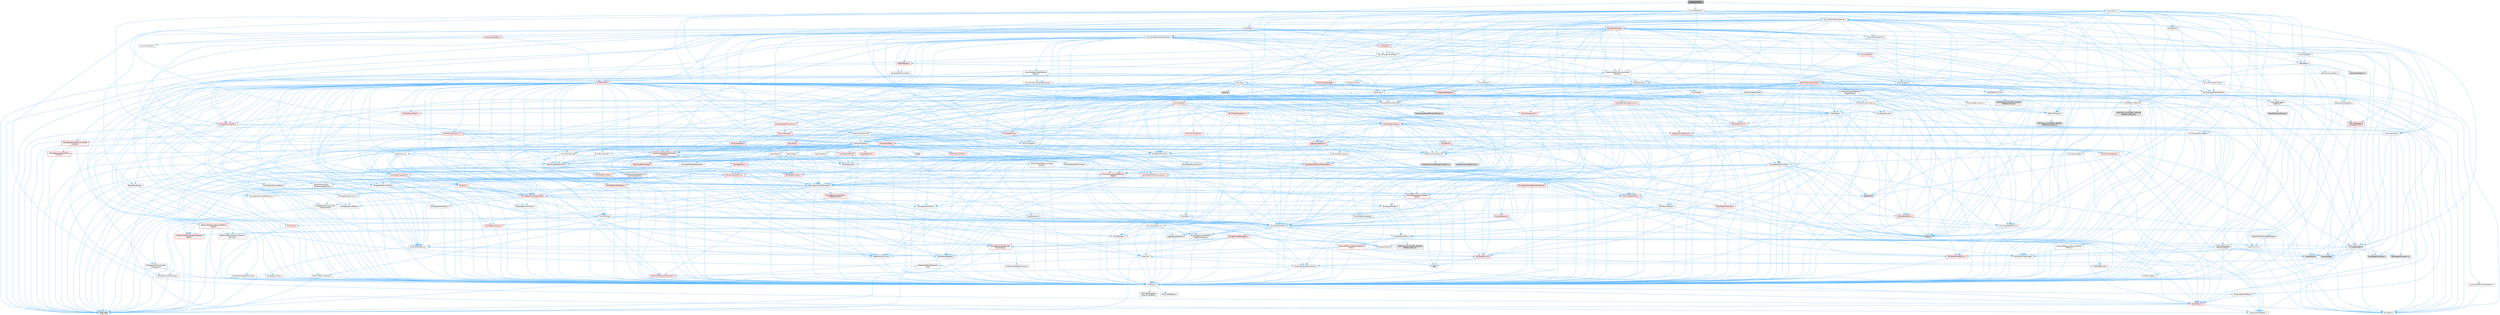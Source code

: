 digraph "CoroParallelFor.h"
{
 // INTERACTIVE_SVG=YES
 // LATEX_PDF_SIZE
  bgcolor="transparent";
  edge [fontname=Helvetica,fontsize=10,labelfontname=Helvetica,labelfontsize=10];
  node [fontname=Helvetica,fontsize=10,shape=box,height=0.2,width=0.4];
  Node1 [id="Node000001",label="CoroParallelFor.h",height=0.2,width=0.4,color="gray40", fillcolor="grey60", style="filled", fontcolor="black",tooltip=" "];
  Node1 -> Node2 [id="edge1_Node000001_Node000002",color="steelblue1",style="solid",tooltip=" "];
  Node2 [id="Node000002",label="Async/Async.h",height=0.2,width=0.4,color="grey40", fillcolor="white", style="filled",URL="$d7/ddf/Async_8h.html",tooltip=" "];
  Node2 -> Node3 [id="edge2_Node000002_Node000003",color="steelblue1",style="solid",tooltip=" "];
  Node3 [id="Node000003",label="Async/Future.h",height=0.2,width=0.4,color="grey40", fillcolor="white", style="filled",URL="$da/db2/Future_8h.html",tooltip=" "];
  Node3 -> Node4 [id="edge3_Node000003_Node000004",color="steelblue1",style="solid",tooltip=" "];
  Node4 [id="Node000004",label="CoreTypes.h",height=0.2,width=0.4,color="grey40", fillcolor="white", style="filled",URL="$dc/dec/CoreTypes_8h.html",tooltip=" "];
  Node4 -> Node5 [id="edge4_Node000004_Node000005",color="steelblue1",style="solid",tooltip=" "];
  Node5 [id="Node000005",label="HAL/Platform.h",height=0.2,width=0.4,color="red", fillcolor="#FFF0F0", style="filled",URL="$d9/dd0/Platform_8h.html",tooltip=" "];
  Node5 -> Node6 [id="edge5_Node000005_Node000006",color="steelblue1",style="solid",tooltip=" "];
  Node6 [id="Node000006",label="Misc/Build.h",height=0.2,width=0.4,color="grey40", fillcolor="white", style="filled",URL="$d3/dbb/Build_8h.html",tooltip=" "];
  Node5 -> Node8 [id="edge6_Node000005_Node000008",color="steelblue1",style="solid",tooltip=" "];
  Node8 [id="Node000008",label="type_traits",height=0.2,width=0.4,color="grey60", fillcolor="#E0E0E0", style="filled",tooltip=" "];
  Node5 -> Node9 [id="edge7_Node000005_Node000009",color="steelblue1",style="solid",tooltip=" "];
  Node9 [id="Node000009",label="PreprocessorHelpers.h",height=0.2,width=0.4,color="grey40", fillcolor="white", style="filled",URL="$db/ddb/PreprocessorHelpers_8h.html",tooltip=" "];
  Node4 -> Node15 [id="edge8_Node000004_Node000015",color="steelblue1",style="solid",tooltip=" "];
  Node15 [id="Node000015",label="ProfilingDebugging\l/UMemoryDefines.h",height=0.2,width=0.4,color="grey40", fillcolor="white", style="filled",URL="$d2/da2/UMemoryDefines_8h.html",tooltip=" "];
  Node4 -> Node16 [id="edge9_Node000004_Node000016",color="steelblue1",style="solid",tooltip=" "];
  Node16 [id="Node000016",label="Misc/CoreMiscDefines.h",height=0.2,width=0.4,color="grey40", fillcolor="white", style="filled",URL="$da/d38/CoreMiscDefines_8h.html",tooltip=" "];
  Node16 -> Node5 [id="edge10_Node000016_Node000005",color="steelblue1",style="solid",tooltip=" "];
  Node16 -> Node9 [id="edge11_Node000016_Node000009",color="steelblue1",style="solid",tooltip=" "];
  Node4 -> Node17 [id="edge12_Node000004_Node000017",color="steelblue1",style="solid",tooltip=" "];
  Node17 [id="Node000017",label="Misc/CoreDefines.h",height=0.2,width=0.4,color="grey40", fillcolor="white", style="filled",URL="$d3/dd2/CoreDefines_8h.html",tooltip=" "];
  Node3 -> Node18 [id="edge13_Node000003_Node000018",color="steelblue1",style="solid",tooltip=" "];
  Node18 [id="Node000018",label="Misc/AssertionMacros.h",height=0.2,width=0.4,color="grey40", fillcolor="white", style="filled",URL="$d0/dfa/AssertionMacros_8h.html",tooltip=" "];
  Node18 -> Node4 [id="edge14_Node000018_Node000004",color="steelblue1",style="solid",tooltip=" "];
  Node18 -> Node5 [id="edge15_Node000018_Node000005",color="steelblue1",style="solid",tooltip=" "];
  Node18 -> Node19 [id="edge16_Node000018_Node000019",color="steelblue1",style="solid",tooltip=" "];
  Node19 [id="Node000019",label="HAL/PlatformMisc.h",height=0.2,width=0.4,color="grey40", fillcolor="white", style="filled",URL="$d0/df5/PlatformMisc_8h.html",tooltip=" "];
  Node19 -> Node4 [id="edge17_Node000019_Node000004",color="steelblue1",style="solid",tooltip=" "];
  Node19 -> Node20 [id="edge18_Node000019_Node000020",color="steelblue1",style="solid",tooltip=" "];
  Node20 [id="Node000020",label="GenericPlatform/GenericPlatform\lMisc.h",height=0.2,width=0.4,color="red", fillcolor="#FFF0F0", style="filled",URL="$db/d9a/GenericPlatformMisc_8h.html",tooltip=" "];
  Node20 -> Node26 [id="edge19_Node000020_Node000026",color="steelblue1",style="solid",tooltip=" "];
  Node26 [id="Node000026",label="CoreFwd.h",height=0.2,width=0.4,color="grey40", fillcolor="white", style="filled",URL="$d1/d1e/CoreFwd_8h.html",tooltip=" "];
  Node26 -> Node4 [id="edge20_Node000026_Node000004",color="steelblue1",style="solid",tooltip=" "];
  Node26 -> Node27 [id="edge21_Node000026_Node000027",color="steelblue1",style="solid",tooltip=" "];
  Node27 [id="Node000027",label="Containers/ContainersFwd.h",height=0.2,width=0.4,color="grey40", fillcolor="white", style="filled",URL="$d4/d0a/ContainersFwd_8h.html",tooltip=" "];
  Node27 -> Node5 [id="edge22_Node000027_Node000005",color="steelblue1",style="solid",tooltip=" "];
  Node27 -> Node4 [id="edge23_Node000027_Node000004",color="steelblue1",style="solid",tooltip=" "];
  Node27 -> Node24 [id="edge24_Node000027_Node000024",color="steelblue1",style="solid",tooltip=" "];
  Node24 [id="Node000024",label="Traits/IsContiguousContainer.h",height=0.2,width=0.4,color="red", fillcolor="#FFF0F0", style="filled",URL="$d5/d3c/IsContiguousContainer_8h.html",tooltip=" "];
  Node24 -> Node4 [id="edge25_Node000024_Node000004",color="steelblue1",style="solid",tooltip=" "];
  Node26 -> Node28 [id="edge26_Node000026_Node000028",color="steelblue1",style="solid",tooltip=" "];
  Node28 [id="Node000028",label="Math/MathFwd.h",height=0.2,width=0.4,color="grey40", fillcolor="white", style="filled",URL="$d2/d10/MathFwd_8h.html",tooltip=" "];
  Node28 -> Node5 [id="edge27_Node000028_Node000005",color="steelblue1",style="solid",tooltip=" "];
  Node26 -> Node29 [id="edge28_Node000026_Node000029",color="steelblue1",style="solid",tooltip=" "];
  Node29 [id="Node000029",label="UObject/UObjectHierarchy\lFwd.h",height=0.2,width=0.4,color="grey40", fillcolor="white", style="filled",URL="$d3/d13/UObjectHierarchyFwd_8h.html",tooltip=" "];
  Node20 -> Node4 [id="edge29_Node000020_Node000004",color="steelblue1",style="solid",tooltip=" "];
  Node20 -> Node31 [id="edge30_Node000020_Node000031",color="steelblue1",style="solid",tooltip=" "];
  Node31 [id="Node000031",label="HAL/PlatformCrt.h",height=0.2,width=0.4,color="red", fillcolor="#FFF0F0", style="filled",URL="$d8/d75/PlatformCrt_8h.html",tooltip=" "];
  Node31 -> Node32 [id="edge31_Node000031_Node000032",color="steelblue1",style="solid",tooltip=" "];
  Node32 [id="Node000032",label="new",height=0.2,width=0.4,color="grey60", fillcolor="#E0E0E0", style="filled",tooltip=" "];
  Node20 -> Node41 [id="edge32_Node000020_Node000041",color="steelblue1",style="solid",tooltip=" "];
  Node41 [id="Node000041",label="Math/NumericLimits.h",height=0.2,width=0.4,color="grey40", fillcolor="white", style="filled",URL="$df/d1b/NumericLimits_8h.html",tooltip=" "];
  Node41 -> Node4 [id="edge33_Node000041_Node000004",color="steelblue1",style="solid",tooltip=" "];
  Node20 -> Node43 [id="edge34_Node000020_Node000043",color="steelblue1",style="solid",tooltip=" "];
  Node43 [id="Node000043",label="Misc/EnumClassFlags.h",height=0.2,width=0.4,color="grey40", fillcolor="white", style="filled",URL="$d8/de7/EnumClassFlags_8h.html",tooltip=" "];
  Node19 -> Node46 [id="edge35_Node000019_Node000046",color="steelblue1",style="solid",tooltip=" "];
  Node46 [id="Node000046",label="COMPILED_PLATFORM_HEADER\l(PlatformMisc.h)",height=0.2,width=0.4,color="grey60", fillcolor="#E0E0E0", style="filled",tooltip=" "];
  Node19 -> Node47 [id="edge36_Node000019_Node000047",color="steelblue1",style="solid",tooltip=" "];
  Node47 [id="Node000047",label="ProfilingDebugging\l/CpuProfilerTrace.h",height=0.2,width=0.4,color="grey40", fillcolor="white", style="filled",URL="$da/dcb/CpuProfilerTrace_8h.html",tooltip=" "];
  Node47 -> Node4 [id="edge37_Node000047_Node000004",color="steelblue1",style="solid",tooltip=" "];
  Node47 -> Node27 [id="edge38_Node000047_Node000027",color="steelblue1",style="solid",tooltip=" "];
  Node47 -> Node48 [id="edge39_Node000047_Node000048",color="steelblue1",style="solid",tooltip=" "];
  Node48 [id="Node000048",label="HAL/PlatformAtomics.h",height=0.2,width=0.4,color="red", fillcolor="#FFF0F0", style="filled",URL="$d3/d36/PlatformAtomics_8h.html",tooltip=" "];
  Node48 -> Node4 [id="edge40_Node000048_Node000004",color="steelblue1",style="solid",tooltip=" "];
  Node47 -> Node9 [id="edge41_Node000047_Node000009",color="steelblue1",style="solid",tooltip=" "];
  Node47 -> Node6 [id="edge42_Node000047_Node000006",color="steelblue1",style="solid",tooltip=" "];
  Node47 -> Node51 [id="edge43_Node000047_Node000051",color="steelblue1",style="solid",tooltip=" "];
  Node51 [id="Node000051",label="Trace/Config.h",height=0.2,width=0.4,color="grey60", fillcolor="#E0E0E0", style="filled",tooltip=" "];
  Node47 -> Node52 [id="edge44_Node000047_Node000052",color="steelblue1",style="solid",tooltip=" "];
  Node52 [id="Node000052",label="Trace/Detail/Channel.h",height=0.2,width=0.4,color="grey60", fillcolor="#E0E0E0", style="filled",tooltip=" "];
  Node47 -> Node53 [id="edge45_Node000047_Node000053",color="steelblue1",style="solid",tooltip=" "];
  Node53 [id="Node000053",label="Trace/Detail/Channel.inl",height=0.2,width=0.4,color="grey60", fillcolor="#E0E0E0", style="filled",tooltip=" "];
  Node47 -> Node54 [id="edge46_Node000047_Node000054",color="steelblue1",style="solid",tooltip=" "];
  Node54 [id="Node000054",label="Trace/Trace.h",height=0.2,width=0.4,color="grey60", fillcolor="#E0E0E0", style="filled",tooltip=" "];
  Node18 -> Node9 [id="edge47_Node000018_Node000009",color="steelblue1",style="solid",tooltip=" "];
  Node18 -> Node55 [id="edge48_Node000018_Node000055",color="steelblue1",style="solid",tooltip=" "];
  Node55 [id="Node000055",label="Templates/EnableIf.h",height=0.2,width=0.4,color="grey40", fillcolor="white", style="filled",URL="$d7/d60/EnableIf_8h.html",tooltip=" "];
  Node55 -> Node4 [id="edge49_Node000055_Node000004",color="steelblue1",style="solid",tooltip=" "];
  Node18 -> Node56 [id="edge50_Node000018_Node000056",color="steelblue1",style="solid",tooltip=" "];
  Node56 [id="Node000056",label="Templates/IsArrayOrRefOf\lTypeByPredicate.h",height=0.2,width=0.4,color="grey40", fillcolor="white", style="filled",URL="$d6/da1/IsArrayOrRefOfTypeByPredicate_8h.html",tooltip=" "];
  Node56 -> Node4 [id="edge51_Node000056_Node000004",color="steelblue1",style="solid",tooltip=" "];
  Node18 -> Node57 [id="edge52_Node000018_Node000057",color="steelblue1",style="solid",tooltip=" "];
  Node57 [id="Node000057",label="Templates/IsValidVariadic\lFunctionArg.h",height=0.2,width=0.4,color="red", fillcolor="#FFF0F0", style="filled",URL="$d0/dc8/IsValidVariadicFunctionArg_8h.html",tooltip=" "];
  Node57 -> Node4 [id="edge53_Node000057_Node000004",color="steelblue1",style="solid",tooltip=" "];
  Node57 -> Node8 [id="edge54_Node000057_Node000008",color="steelblue1",style="solid",tooltip=" "];
  Node18 -> Node59 [id="edge55_Node000018_Node000059",color="steelblue1",style="solid",tooltip=" "];
  Node59 [id="Node000059",label="Traits/IsCharEncodingCompatible\lWith.h",height=0.2,width=0.4,color="red", fillcolor="#FFF0F0", style="filled",URL="$df/dd1/IsCharEncodingCompatibleWith_8h.html",tooltip=" "];
  Node59 -> Node8 [id="edge56_Node000059_Node000008",color="steelblue1",style="solid",tooltip=" "];
  Node18 -> Node61 [id="edge57_Node000018_Node000061",color="steelblue1",style="solid",tooltip=" "];
  Node61 [id="Node000061",label="Misc/VarArgs.h",height=0.2,width=0.4,color="grey40", fillcolor="white", style="filled",URL="$d5/d6f/VarArgs_8h.html",tooltip=" "];
  Node61 -> Node4 [id="edge58_Node000061_Node000004",color="steelblue1",style="solid",tooltip=" "];
  Node18 -> Node62 [id="edge59_Node000018_Node000062",color="steelblue1",style="solid",tooltip=" "];
  Node62 [id="Node000062",label="String/FormatStringSan.h",height=0.2,width=0.4,color="red", fillcolor="#FFF0F0", style="filled",URL="$d3/d8b/FormatStringSan_8h.html",tooltip=" "];
  Node62 -> Node8 [id="edge60_Node000062_Node000008",color="steelblue1",style="solid",tooltip=" "];
  Node62 -> Node4 [id="edge61_Node000062_Node000004",color="steelblue1",style="solid",tooltip=" "];
  Node62 -> Node63 [id="edge62_Node000062_Node000063",color="steelblue1",style="solid",tooltip=" "];
  Node63 [id="Node000063",label="Templates/Requires.h",height=0.2,width=0.4,color="grey40", fillcolor="white", style="filled",URL="$dc/d96/Requires_8h.html",tooltip=" "];
  Node63 -> Node55 [id="edge63_Node000063_Node000055",color="steelblue1",style="solid",tooltip=" "];
  Node63 -> Node8 [id="edge64_Node000063_Node000008",color="steelblue1",style="solid",tooltip=" "];
  Node62 -> Node64 [id="edge65_Node000062_Node000064",color="steelblue1",style="solid",tooltip=" "];
  Node64 [id="Node000064",label="Templates/Identity.h",height=0.2,width=0.4,color="grey40", fillcolor="white", style="filled",URL="$d0/dd5/Identity_8h.html",tooltip=" "];
  Node62 -> Node57 [id="edge66_Node000062_Node000057",color="steelblue1",style="solid",tooltip=" "];
  Node62 -> Node27 [id="edge67_Node000062_Node000027",color="steelblue1",style="solid",tooltip=" "];
  Node18 -> Node68 [id="edge68_Node000018_Node000068",color="steelblue1",style="solid",tooltip=" "];
  Node68 [id="Node000068",label="atomic",height=0.2,width=0.4,color="grey60", fillcolor="#E0E0E0", style="filled",tooltip=" "];
  Node3 -> Node69 [id="edge69_Node000003_Node000069",color="steelblue1",style="solid",tooltip=" "];
  Node69 [id="Node000069",label="Templates/UnrealTemplate.h",height=0.2,width=0.4,color="grey40", fillcolor="white", style="filled",URL="$d4/d24/UnrealTemplate_8h.html",tooltip=" "];
  Node69 -> Node4 [id="edge70_Node000069_Node000004",color="steelblue1",style="solid",tooltip=" "];
  Node69 -> Node70 [id="edge71_Node000069_Node000070",color="steelblue1",style="solid",tooltip=" "];
  Node70 [id="Node000070",label="Templates/IsPointer.h",height=0.2,width=0.4,color="grey40", fillcolor="white", style="filled",URL="$d7/d05/IsPointer_8h.html",tooltip=" "];
  Node70 -> Node4 [id="edge72_Node000070_Node000004",color="steelblue1",style="solid",tooltip=" "];
  Node69 -> Node71 [id="edge73_Node000069_Node000071",color="steelblue1",style="solid",tooltip=" "];
  Node71 [id="Node000071",label="HAL/UnrealMemory.h",height=0.2,width=0.4,color="red", fillcolor="#FFF0F0", style="filled",URL="$d9/d96/UnrealMemory_8h.html",tooltip=" "];
  Node71 -> Node4 [id="edge74_Node000071_Node000004",color="steelblue1",style="solid",tooltip=" "];
  Node71 -> Node75 [id="edge75_Node000071_Node000075",color="steelblue1",style="solid",tooltip=" "];
  Node75 [id="Node000075",label="HAL/MemoryBase.h",height=0.2,width=0.4,color="grey40", fillcolor="white", style="filled",URL="$d6/d9f/MemoryBase_8h.html",tooltip=" "];
  Node75 -> Node4 [id="edge76_Node000075_Node000004",color="steelblue1",style="solid",tooltip=" "];
  Node75 -> Node48 [id="edge77_Node000075_Node000048",color="steelblue1",style="solid",tooltip=" "];
  Node75 -> Node31 [id="edge78_Node000075_Node000031",color="steelblue1",style="solid",tooltip=" "];
  Node75 -> Node76 [id="edge79_Node000075_Node000076",color="steelblue1",style="solid",tooltip=" "];
  Node76 [id="Node000076",label="Misc/Exec.h",height=0.2,width=0.4,color="grey40", fillcolor="white", style="filled",URL="$de/ddb/Exec_8h.html",tooltip=" "];
  Node76 -> Node4 [id="edge80_Node000076_Node000004",color="steelblue1",style="solid",tooltip=" "];
  Node76 -> Node18 [id="edge81_Node000076_Node000018",color="steelblue1",style="solid",tooltip=" "];
  Node75 -> Node77 [id="edge82_Node000075_Node000077",color="steelblue1",style="solid",tooltip=" "];
  Node77 [id="Node000077",label="Misc/OutputDevice.h",height=0.2,width=0.4,color="grey40", fillcolor="white", style="filled",URL="$d7/d32/OutputDevice_8h.html",tooltip=" "];
  Node77 -> Node26 [id="edge83_Node000077_Node000026",color="steelblue1",style="solid",tooltip=" "];
  Node77 -> Node4 [id="edge84_Node000077_Node000004",color="steelblue1",style="solid",tooltip=" "];
  Node77 -> Node78 [id="edge85_Node000077_Node000078",color="steelblue1",style="solid",tooltip=" "];
  Node78 [id="Node000078",label="Logging/LogVerbosity.h",height=0.2,width=0.4,color="grey40", fillcolor="white", style="filled",URL="$d2/d8f/LogVerbosity_8h.html",tooltip=" "];
  Node78 -> Node4 [id="edge86_Node000078_Node000004",color="steelblue1",style="solid",tooltip=" "];
  Node77 -> Node61 [id="edge87_Node000077_Node000061",color="steelblue1",style="solid",tooltip=" "];
  Node77 -> Node56 [id="edge88_Node000077_Node000056",color="steelblue1",style="solid",tooltip=" "];
  Node77 -> Node57 [id="edge89_Node000077_Node000057",color="steelblue1",style="solid",tooltip=" "];
  Node77 -> Node59 [id="edge90_Node000077_Node000059",color="steelblue1",style="solid",tooltip=" "];
  Node75 -> Node79 [id="edge91_Node000075_Node000079",color="steelblue1",style="solid",tooltip=" "];
  Node79 [id="Node000079",label="Templates/Atomic.h",height=0.2,width=0.4,color="red", fillcolor="#FFF0F0", style="filled",URL="$d3/d91/Atomic_8h.html",tooltip=" "];
  Node79 -> Node80 [id="edge92_Node000079_Node000080",color="steelblue1",style="solid",tooltip=" "];
  Node80 [id="Node000080",label="HAL/ThreadSafeCounter.h",height=0.2,width=0.4,color="grey40", fillcolor="white", style="filled",URL="$dc/dc9/ThreadSafeCounter_8h.html",tooltip=" "];
  Node80 -> Node4 [id="edge93_Node000080_Node000004",color="steelblue1",style="solid",tooltip=" "];
  Node80 -> Node48 [id="edge94_Node000080_Node000048",color="steelblue1",style="solid",tooltip=" "];
  Node79 -> Node68 [id="edge95_Node000079_Node000068",color="steelblue1",style="solid",tooltip=" "];
  Node71 -> Node88 [id="edge96_Node000071_Node000088",color="steelblue1",style="solid",tooltip=" "];
  Node88 [id="Node000088",label="HAL/PlatformMemory.h",height=0.2,width=0.4,color="red", fillcolor="#FFF0F0", style="filled",URL="$de/d68/PlatformMemory_8h.html",tooltip=" "];
  Node88 -> Node4 [id="edge97_Node000088_Node000004",color="steelblue1",style="solid",tooltip=" "];
  Node71 -> Node90 [id="edge98_Node000071_Node000090",color="steelblue1",style="solid",tooltip=" "];
  Node90 [id="Node000090",label="ProfilingDebugging\l/MemoryTrace.h",height=0.2,width=0.4,color="grey40", fillcolor="white", style="filled",URL="$da/dd7/MemoryTrace_8h.html",tooltip=" "];
  Node90 -> Node5 [id="edge99_Node000090_Node000005",color="steelblue1",style="solid",tooltip=" "];
  Node90 -> Node43 [id="edge100_Node000090_Node000043",color="steelblue1",style="solid",tooltip=" "];
  Node90 -> Node51 [id="edge101_Node000090_Node000051",color="steelblue1",style="solid",tooltip=" "];
  Node90 -> Node54 [id="edge102_Node000090_Node000054",color="steelblue1",style="solid",tooltip=" "];
  Node71 -> Node70 [id="edge103_Node000071_Node000070",color="steelblue1",style="solid",tooltip=" "];
  Node69 -> Node91 [id="edge104_Node000069_Node000091",color="steelblue1",style="solid",tooltip=" "];
  Node91 [id="Node000091",label="Templates/CopyQualifiers\lAndRefsFromTo.h",height=0.2,width=0.4,color="red", fillcolor="#FFF0F0", style="filled",URL="$d3/db3/CopyQualifiersAndRefsFromTo_8h.html",tooltip=" "];
  Node69 -> Node93 [id="edge105_Node000069_Node000093",color="steelblue1",style="solid",tooltip=" "];
  Node93 [id="Node000093",label="Templates/UnrealTypeTraits.h",height=0.2,width=0.4,color="red", fillcolor="#FFF0F0", style="filled",URL="$d2/d2d/UnrealTypeTraits_8h.html",tooltip=" "];
  Node93 -> Node4 [id="edge106_Node000093_Node000004",color="steelblue1",style="solid",tooltip=" "];
  Node93 -> Node70 [id="edge107_Node000093_Node000070",color="steelblue1",style="solid",tooltip=" "];
  Node93 -> Node18 [id="edge108_Node000093_Node000018",color="steelblue1",style="solid",tooltip=" "];
  Node93 -> Node84 [id="edge109_Node000093_Node000084",color="steelblue1",style="solid",tooltip=" "];
  Node84 [id="Node000084",label="Templates/AndOrNot.h",height=0.2,width=0.4,color="grey40", fillcolor="white", style="filled",URL="$db/d0a/AndOrNot_8h.html",tooltip=" "];
  Node84 -> Node4 [id="edge110_Node000084_Node000004",color="steelblue1",style="solid",tooltip=" "];
  Node93 -> Node55 [id="edge111_Node000093_Node000055",color="steelblue1",style="solid",tooltip=" "];
  Node93 -> Node94 [id="edge112_Node000093_Node000094",color="steelblue1",style="solid",tooltip=" "];
  Node94 [id="Node000094",label="Templates/IsArithmetic.h",height=0.2,width=0.4,color="grey40", fillcolor="white", style="filled",URL="$d2/d5d/IsArithmetic_8h.html",tooltip=" "];
  Node94 -> Node4 [id="edge113_Node000094_Node000004",color="steelblue1",style="solid",tooltip=" "];
  Node93 -> Node95 [id="edge114_Node000093_Node000095",color="steelblue1",style="solid",tooltip=" "];
  Node95 [id="Node000095",label="Templates/Models.h",height=0.2,width=0.4,color="grey40", fillcolor="white", style="filled",URL="$d3/d0c/Models_8h.html",tooltip=" "];
  Node95 -> Node64 [id="edge115_Node000095_Node000064",color="steelblue1",style="solid",tooltip=" "];
  Node93 -> Node96 [id="edge116_Node000093_Node000096",color="steelblue1",style="solid",tooltip=" "];
  Node96 [id="Node000096",label="Templates/IsPODType.h",height=0.2,width=0.4,color="grey40", fillcolor="white", style="filled",URL="$d7/db1/IsPODType_8h.html",tooltip=" "];
  Node96 -> Node4 [id="edge117_Node000096_Node000004",color="steelblue1",style="solid",tooltip=" "];
  Node93 -> Node97 [id="edge118_Node000093_Node000097",color="steelblue1",style="solid",tooltip=" "];
  Node97 [id="Node000097",label="Templates/IsUECoreType.h",height=0.2,width=0.4,color="grey40", fillcolor="white", style="filled",URL="$d1/db8/IsUECoreType_8h.html",tooltip=" "];
  Node97 -> Node4 [id="edge119_Node000097_Node000004",color="steelblue1",style="solid",tooltip=" "];
  Node97 -> Node8 [id="edge120_Node000097_Node000008",color="steelblue1",style="solid",tooltip=" "];
  Node93 -> Node85 [id="edge121_Node000093_Node000085",color="steelblue1",style="solid",tooltip=" "];
  Node85 [id="Node000085",label="Templates/IsTriviallyCopy\lConstructible.h",height=0.2,width=0.4,color="grey40", fillcolor="white", style="filled",URL="$d3/d78/IsTriviallyCopyConstructible_8h.html",tooltip=" "];
  Node85 -> Node4 [id="edge122_Node000085_Node000004",color="steelblue1",style="solid",tooltip=" "];
  Node85 -> Node8 [id="edge123_Node000085_Node000008",color="steelblue1",style="solid",tooltip=" "];
  Node69 -> Node98 [id="edge124_Node000069_Node000098",color="steelblue1",style="solid",tooltip=" "];
  Node98 [id="Node000098",label="Templates/RemoveReference.h",height=0.2,width=0.4,color="grey40", fillcolor="white", style="filled",URL="$da/dbe/RemoveReference_8h.html",tooltip=" "];
  Node98 -> Node4 [id="edge125_Node000098_Node000004",color="steelblue1",style="solid",tooltip=" "];
  Node69 -> Node63 [id="edge126_Node000069_Node000063",color="steelblue1",style="solid",tooltip=" "];
  Node69 -> Node99 [id="edge127_Node000069_Node000099",color="steelblue1",style="solid",tooltip=" "];
  Node99 [id="Node000099",label="Templates/TypeCompatible\lBytes.h",height=0.2,width=0.4,color="red", fillcolor="#FFF0F0", style="filled",URL="$df/d0a/TypeCompatibleBytes_8h.html",tooltip=" "];
  Node99 -> Node4 [id="edge128_Node000099_Node000004",color="steelblue1",style="solid",tooltip=" "];
  Node99 -> Node32 [id="edge129_Node000099_Node000032",color="steelblue1",style="solid",tooltip=" "];
  Node99 -> Node8 [id="edge130_Node000099_Node000008",color="steelblue1",style="solid",tooltip=" "];
  Node69 -> Node64 [id="edge131_Node000069_Node000064",color="steelblue1",style="solid",tooltip=" "];
  Node69 -> Node24 [id="edge132_Node000069_Node000024",color="steelblue1",style="solid",tooltip=" "];
  Node69 -> Node100 [id="edge133_Node000069_Node000100",color="steelblue1",style="solid",tooltip=" "];
  Node100 [id="Node000100",label="Traits/UseBitwiseSwap.h",height=0.2,width=0.4,color="grey40", fillcolor="white", style="filled",URL="$db/df3/UseBitwiseSwap_8h.html",tooltip=" "];
  Node100 -> Node4 [id="edge134_Node000100_Node000004",color="steelblue1",style="solid",tooltip=" "];
  Node100 -> Node8 [id="edge135_Node000100_Node000008",color="steelblue1",style="solid",tooltip=" "];
  Node69 -> Node8 [id="edge136_Node000069_Node000008",color="steelblue1",style="solid",tooltip=" "];
  Node3 -> Node101 [id="edge137_Node000003_Node000101",color="steelblue1",style="solid",tooltip=" "];
  Node101 [id="Node000101",label="Templates/Function.h",height=0.2,width=0.4,color="grey40", fillcolor="white", style="filled",URL="$df/df5/Function_8h.html",tooltip=" "];
  Node101 -> Node4 [id="edge138_Node000101_Node000004",color="steelblue1",style="solid",tooltip=" "];
  Node101 -> Node18 [id="edge139_Node000101_Node000018",color="steelblue1",style="solid",tooltip=" "];
  Node101 -> Node102 [id="edge140_Node000101_Node000102",color="steelblue1",style="solid",tooltip=" "];
  Node102 [id="Node000102",label="Misc/IntrusiveUnsetOptional\lState.h",height=0.2,width=0.4,color="red", fillcolor="#FFF0F0", style="filled",URL="$d2/d0a/IntrusiveUnsetOptionalState_8h.html",tooltip=" "];
  Node101 -> Node71 [id="edge141_Node000101_Node000071",color="steelblue1",style="solid",tooltip=" "];
  Node101 -> Node104 [id="edge142_Node000101_Node000104",color="steelblue1",style="solid",tooltip=" "];
  Node104 [id="Node000104",label="Templates/FunctionFwd.h",height=0.2,width=0.4,color="grey40", fillcolor="white", style="filled",URL="$d6/d54/FunctionFwd_8h.html",tooltip=" "];
  Node101 -> Node93 [id="edge143_Node000101_Node000093",color="steelblue1",style="solid",tooltip=" "];
  Node101 -> Node105 [id="edge144_Node000101_Node000105",color="steelblue1",style="solid",tooltip=" "];
  Node105 [id="Node000105",label="Templates/Invoke.h",height=0.2,width=0.4,color="red", fillcolor="#FFF0F0", style="filled",URL="$d7/deb/Invoke_8h.html",tooltip=" "];
  Node105 -> Node4 [id="edge145_Node000105_Node000004",color="steelblue1",style="solid",tooltip=" "];
  Node105 -> Node69 [id="edge146_Node000105_Node000069",color="steelblue1",style="solid",tooltip=" "];
  Node105 -> Node8 [id="edge147_Node000105_Node000008",color="steelblue1",style="solid",tooltip=" "];
  Node101 -> Node69 [id="edge148_Node000101_Node000069",color="steelblue1",style="solid",tooltip=" "];
  Node101 -> Node63 [id="edge149_Node000101_Node000063",color="steelblue1",style="solid",tooltip=" "];
  Node101 -> Node107 [id="edge150_Node000101_Node000107",color="steelblue1",style="solid",tooltip=" "];
  Node107 [id="Node000107",label="Math/UnrealMathUtility.h",height=0.2,width=0.4,color="grey40", fillcolor="white", style="filled",URL="$db/db8/UnrealMathUtility_8h.html",tooltip=" "];
  Node107 -> Node4 [id="edge151_Node000107_Node000004",color="steelblue1",style="solid",tooltip=" "];
  Node107 -> Node18 [id="edge152_Node000107_Node000018",color="steelblue1",style="solid",tooltip=" "];
  Node107 -> Node108 [id="edge153_Node000107_Node000108",color="steelblue1",style="solid",tooltip=" "];
  Node108 [id="Node000108",label="HAL/PlatformMath.h",height=0.2,width=0.4,color="red", fillcolor="#FFF0F0", style="filled",URL="$dc/d53/PlatformMath_8h.html",tooltip=" "];
  Node108 -> Node4 [id="edge154_Node000108_Node000004",color="steelblue1",style="solid",tooltip=" "];
  Node107 -> Node28 [id="edge155_Node000107_Node000028",color="steelblue1",style="solid",tooltip=" "];
  Node107 -> Node64 [id="edge156_Node000107_Node000064",color="steelblue1",style="solid",tooltip=" "];
  Node107 -> Node63 [id="edge157_Node000107_Node000063",color="steelblue1",style="solid",tooltip=" "];
  Node101 -> Node32 [id="edge158_Node000101_Node000032",color="steelblue1",style="solid",tooltip=" "];
  Node101 -> Node8 [id="edge159_Node000101_Node000008",color="steelblue1",style="solid",tooltip=" "];
  Node3 -> Node116 [id="edge160_Node000003_Node000116",color="steelblue1",style="solid",tooltip=" "];
  Node116 [id="Node000116",label="Misc/Timespan.h",height=0.2,width=0.4,color="grey40", fillcolor="white", style="filled",URL="$da/dd9/Timespan_8h.html",tooltip=" "];
  Node116 -> Node4 [id="edge161_Node000116_Node000004",color="steelblue1",style="solid",tooltip=" "];
  Node116 -> Node117 [id="edge162_Node000116_Node000117",color="steelblue1",style="solid",tooltip=" "];
  Node117 [id="Node000117",label="Math/Interval.h",height=0.2,width=0.4,color="grey40", fillcolor="white", style="filled",URL="$d1/d55/Interval_8h.html",tooltip=" "];
  Node117 -> Node4 [id="edge163_Node000117_Node000004",color="steelblue1",style="solid",tooltip=" "];
  Node117 -> Node94 [id="edge164_Node000117_Node000094",color="steelblue1",style="solid",tooltip=" "];
  Node117 -> Node93 [id="edge165_Node000117_Node000093",color="steelblue1",style="solid",tooltip=" "];
  Node117 -> Node41 [id="edge166_Node000117_Node000041",color="steelblue1",style="solid",tooltip=" "];
  Node117 -> Node107 [id="edge167_Node000117_Node000107",color="steelblue1",style="solid",tooltip=" "];
  Node116 -> Node107 [id="edge168_Node000116_Node000107",color="steelblue1",style="solid",tooltip=" "];
  Node116 -> Node18 [id="edge169_Node000116_Node000018",color="steelblue1",style="solid",tooltip=" "];
  Node3 -> Node118 [id="edge170_Node000003_Node000118",color="steelblue1",style="solid",tooltip=" "];
  Node118 [id="Node000118",label="Templates/SharedPointer.h",height=0.2,width=0.4,color="grey40", fillcolor="white", style="filled",URL="$d2/d17/SharedPointer_8h.html",tooltip=" "];
  Node118 -> Node4 [id="edge171_Node000118_Node000004",color="steelblue1",style="solid",tooltip=" "];
  Node118 -> Node102 [id="edge172_Node000118_Node000102",color="steelblue1",style="solid",tooltip=" "];
  Node118 -> Node119 [id="edge173_Node000118_Node000119",color="steelblue1",style="solid",tooltip=" "];
  Node119 [id="Node000119",label="Templates/PointerIsConvertible\lFromTo.h",height=0.2,width=0.4,color="red", fillcolor="#FFF0F0", style="filled",URL="$d6/d65/PointerIsConvertibleFromTo_8h.html",tooltip=" "];
  Node119 -> Node4 [id="edge174_Node000119_Node000004",color="steelblue1",style="solid",tooltip=" "];
  Node119 -> Node120 [id="edge175_Node000119_Node000120",color="steelblue1",style="solid",tooltip=" "];
  Node120 [id="Node000120",label="Templates/LosesQualifiers\lFromTo.h",height=0.2,width=0.4,color="red", fillcolor="#FFF0F0", style="filled",URL="$d2/db3/LosesQualifiersFromTo_8h.html",tooltip=" "];
  Node120 -> Node8 [id="edge176_Node000120_Node000008",color="steelblue1",style="solid",tooltip=" "];
  Node119 -> Node8 [id="edge177_Node000119_Node000008",color="steelblue1",style="solid",tooltip=" "];
  Node118 -> Node18 [id="edge178_Node000118_Node000018",color="steelblue1",style="solid",tooltip=" "];
  Node118 -> Node71 [id="edge179_Node000118_Node000071",color="steelblue1",style="solid",tooltip=" "];
  Node118 -> Node121 [id="edge180_Node000118_Node000121",color="steelblue1",style="solid",tooltip=" "];
  Node121 [id="Node000121",label="Containers/Array.h",height=0.2,width=0.4,color="grey40", fillcolor="white", style="filled",URL="$df/dd0/Array_8h.html",tooltip=" "];
  Node121 -> Node4 [id="edge181_Node000121_Node000004",color="steelblue1",style="solid",tooltip=" "];
  Node121 -> Node18 [id="edge182_Node000121_Node000018",color="steelblue1",style="solid",tooltip=" "];
  Node121 -> Node102 [id="edge183_Node000121_Node000102",color="steelblue1",style="solid",tooltip=" "];
  Node121 -> Node122 [id="edge184_Node000121_Node000122",color="steelblue1",style="solid",tooltip=" "];
  Node122 [id="Node000122",label="Misc/ReverseIterate.h",height=0.2,width=0.4,color="red", fillcolor="#FFF0F0", style="filled",URL="$db/de3/ReverseIterate_8h.html",tooltip=" "];
  Node122 -> Node5 [id="edge185_Node000122_Node000005",color="steelblue1",style="solid",tooltip=" "];
  Node121 -> Node71 [id="edge186_Node000121_Node000071",color="steelblue1",style="solid",tooltip=" "];
  Node121 -> Node93 [id="edge187_Node000121_Node000093",color="steelblue1",style="solid",tooltip=" "];
  Node121 -> Node69 [id="edge188_Node000121_Node000069",color="steelblue1",style="solid",tooltip=" "];
  Node121 -> Node124 [id="edge189_Node000121_Node000124",color="steelblue1",style="solid",tooltip=" "];
  Node124 [id="Node000124",label="Containers/AllowShrinking.h",height=0.2,width=0.4,color="grey40", fillcolor="white", style="filled",URL="$d7/d1a/AllowShrinking_8h.html",tooltip=" "];
  Node124 -> Node4 [id="edge190_Node000124_Node000004",color="steelblue1",style="solid",tooltip=" "];
  Node121 -> Node125 [id="edge191_Node000121_Node000125",color="steelblue1",style="solid",tooltip=" "];
  Node125 [id="Node000125",label="Containers/ContainerAllocation\lPolicies.h",height=0.2,width=0.4,color="red", fillcolor="#FFF0F0", style="filled",URL="$d7/dff/ContainerAllocationPolicies_8h.html",tooltip=" "];
  Node125 -> Node4 [id="edge192_Node000125_Node000004",color="steelblue1",style="solid",tooltip=" "];
  Node125 -> Node125 [id="edge193_Node000125_Node000125",color="steelblue1",style="solid",tooltip=" "];
  Node125 -> Node108 [id="edge194_Node000125_Node000108",color="steelblue1",style="solid",tooltip=" "];
  Node125 -> Node71 [id="edge195_Node000125_Node000071",color="steelblue1",style="solid",tooltip=" "];
  Node125 -> Node41 [id="edge196_Node000125_Node000041",color="steelblue1",style="solid",tooltip=" "];
  Node125 -> Node18 [id="edge197_Node000125_Node000018",color="steelblue1",style="solid",tooltip=" "];
  Node125 -> Node128 [id="edge198_Node000125_Node000128",color="steelblue1",style="solid",tooltip=" "];
  Node128 [id="Node000128",label="Templates/MemoryOps.h",height=0.2,width=0.4,color="grey40", fillcolor="white", style="filled",URL="$db/dea/MemoryOps_8h.html",tooltip=" "];
  Node128 -> Node4 [id="edge199_Node000128_Node000004",color="steelblue1",style="solid",tooltip=" "];
  Node128 -> Node71 [id="edge200_Node000128_Node000071",color="steelblue1",style="solid",tooltip=" "];
  Node128 -> Node86 [id="edge201_Node000128_Node000086",color="steelblue1",style="solid",tooltip=" "];
  Node86 [id="Node000086",label="Templates/IsTriviallyCopy\lAssignable.h",height=0.2,width=0.4,color="grey40", fillcolor="white", style="filled",URL="$d2/df2/IsTriviallyCopyAssignable_8h.html",tooltip=" "];
  Node86 -> Node4 [id="edge202_Node000086_Node000004",color="steelblue1",style="solid",tooltip=" "];
  Node86 -> Node8 [id="edge203_Node000086_Node000008",color="steelblue1",style="solid",tooltip=" "];
  Node128 -> Node85 [id="edge204_Node000128_Node000085",color="steelblue1",style="solid",tooltip=" "];
  Node128 -> Node63 [id="edge205_Node000128_Node000063",color="steelblue1",style="solid",tooltip=" "];
  Node128 -> Node93 [id="edge206_Node000128_Node000093",color="steelblue1",style="solid",tooltip=" "];
  Node128 -> Node100 [id="edge207_Node000128_Node000100",color="steelblue1",style="solid",tooltip=" "];
  Node128 -> Node32 [id="edge208_Node000128_Node000032",color="steelblue1",style="solid",tooltip=" "];
  Node128 -> Node8 [id="edge209_Node000128_Node000008",color="steelblue1",style="solid",tooltip=" "];
  Node125 -> Node99 [id="edge210_Node000125_Node000099",color="steelblue1",style="solid",tooltip=" "];
  Node125 -> Node8 [id="edge211_Node000125_Node000008",color="steelblue1",style="solid",tooltip=" "];
  Node121 -> Node129 [id="edge212_Node000121_Node000129",color="steelblue1",style="solid",tooltip=" "];
  Node129 [id="Node000129",label="Containers/ContainerElement\lTypeCompatibility.h",height=0.2,width=0.4,color="grey40", fillcolor="white", style="filled",URL="$df/ddf/ContainerElementTypeCompatibility_8h.html",tooltip=" "];
  Node129 -> Node4 [id="edge213_Node000129_Node000004",color="steelblue1",style="solid",tooltip=" "];
  Node129 -> Node93 [id="edge214_Node000129_Node000093",color="steelblue1",style="solid",tooltip=" "];
  Node121 -> Node130 [id="edge215_Node000121_Node000130",color="steelblue1",style="solid",tooltip=" "];
  Node130 [id="Node000130",label="Serialization/Archive.h",height=0.2,width=0.4,color="red", fillcolor="#FFF0F0", style="filled",URL="$d7/d3b/Archive_8h.html",tooltip=" "];
  Node130 -> Node26 [id="edge216_Node000130_Node000026",color="steelblue1",style="solid",tooltip=" "];
  Node130 -> Node4 [id="edge217_Node000130_Node000004",color="steelblue1",style="solid",tooltip=" "];
  Node130 -> Node131 [id="edge218_Node000130_Node000131",color="steelblue1",style="solid",tooltip=" "];
  Node131 [id="Node000131",label="HAL/PlatformProperties.h",height=0.2,width=0.4,color="red", fillcolor="#FFF0F0", style="filled",URL="$d9/db0/PlatformProperties_8h.html",tooltip=" "];
  Node131 -> Node4 [id="edge219_Node000131_Node000004",color="steelblue1",style="solid",tooltip=" "];
  Node130 -> Node134 [id="edge220_Node000130_Node000134",color="steelblue1",style="solid",tooltip=" "];
  Node134 [id="Node000134",label="Internationalization\l/TextNamespaceFwd.h",height=0.2,width=0.4,color="grey40", fillcolor="white", style="filled",URL="$d8/d97/TextNamespaceFwd_8h.html",tooltip=" "];
  Node134 -> Node4 [id="edge221_Node000134_Node000004",color="steelblue1",style="solid",tooltip=" "];
  Node130 -> Node28 [id="edge222_Node000130_Node000028",color="steelblue1",style="solid",tooltip=" "];
  Node130 -> Node18 [id="edge223_Node000130_Node000018",color="steelblue1",style="solid",tooltip=" "];
  Node130 -> Node6 [id="edge224_Node000130_Node000006",color="steelblue1",style="solid",tooltip=" "];
  Node130 -> Node135 [id="edge225_Node000130_Node000135",color="steelblue1",style="solid",tooltip=" "];
  Node135 [id="Node000135",label="Misc/EngineVersionBase.h",height=0.2,width=0.4,color="grey40", fillcolor="white", style="filled",URL="$d5/d2b/EngineVersionBase_8h.html",tooltip=" "];
  Node135 -> Node4 [id="edge226_Node000135_Node000004",color="steelblue1",style="solid",tooltip=" "];
  Node130 -> Node61 [id="edge227_Node000130_Node000061",color="steelblue1",style="solid",tooltip=" "];
  Node130 -> Node55 [id="edge228_Node000130_Node000055",color="steelblue1",style="solid",tooltip=" "];
  Node130 -> Node56 [id="edge229_Node000130_Node000056",color="steelblue1",style="solid",tooltip=" "];
  Node130 -> Node138 [id="edge230_Node000130_Node000138",color="steelblue1",style="solid",tooltip=" "];
  Node138 [id="Node000138",label="Templates/IsEnumClass.h",height=0.2,width=0.4,color="grey40", fillcolor="white", style="filled",URL="$d7/d15/IsEnumClass_8h.html",tooltip=" "];
  Node138 -> Node4 [id="edge231_Node000138_Node000004",color="steelblue1",style="solid",tooltip=" "];
  Node138 -> Node84 [id="edge232_Node000138_Node000084",color="steelblue1",style="solid",tooltip=" "];
  Node130 -> Node57 [id="edge233_Node000130_Node000057",color="steelblue1",style="solid",tooltip=" "];
  Node130 -> Node69 [id="edge234_Node000130_Node000069",color="steelblue1",style="solid",tooltip=" "];
  Node130 -> Node59 [id="edge235_Node000130_Node000059",color="steelblue1",style="solid",tooltip=" "];
  Node121 -> Node140 [id="edge236_Node000121_Node000140",color="steelblue1",style="solid",tooltip=" "];
  Node140 [id="Node000140",label="Serialization/MemoryImage\lWriter.h",height=0.2,width=0.4,color="grey40", fillcolor="white", style="filled",URL="$d0/d08/MemoryImageWriter_8h.html",tooltip=" "];
  Node140 -> Node4 [id="edge237_Node000140_Node000004",color="steelblue1",style="solid",tooltip=" "];
  Node140 -> Node141 [id="edge238_Node000140_Node000141",color="steelblue1",style="solid",tooltip=" "];
  Node141 [id="Node000141",label="Serialization/MemoryLayout.h",height=0.2,width=0.4,color="red", fillcolor="#FFF0F0", style="filled",URL="$d7/d66/MemoryLayout_8h.html",tooltip=" "];
  Node141 -> Node71 [id="edge239_Node000141_Node000071",color="steelblue1",style="solid",tooltip=" "];
  Node141 -> Node55 [id="edge240_Node000141_Node000055",color="steelblue1",style="solid",tooltip=" "];
  Node141 -> Node95 [id="edge241_Node000141_Node000095",color="steelblue1",style="solid",tooltip=" "];
  Node141 -> Node69 [id="edge242_Node000141_Node000069",color="steelblue1",style="solid",tooltip=" "];
  Node121 -> Node154 [id="edge243_Node000121_Node000154",color="steelblue1",style="solid",tooltip=" "];
  Node154 [id="Node000154",label="Algo/Heapify.h",height=0.2,width=0.4,color="grey40", fillcolor="white", style="filled",URL="$d0/d2a/Heapify_8h.html",tooltip=" "];
  Node154 -> Node155 [id="edge244_Node000154_Node000155",color="steelblue1",style="solid",tooltip=" "];
  Node155 [id="Node000155",label="Algo/Impl/BinaryHeap.h",height=0.2,width=0.4,color="red", fillcolor="#FFF0F0", style="filled",URL="$d7/da3/Algo_2Impl_2BinaryHeap_8h.html",tooltip=" "];
  Node155 -> Node105 [id="edge245_Node000155_Node000105",color="steelblue1",style="solid",tooltip=" "];
  Node155 -> Node8 [id="edge246_Node000155_Node000008",color="steelblue1",style="solid",tooltip=" "];
  Node154 -> Node158 [id="edge247_Node000154_Node000158",color="steelblue1",style="solid",tooltip=" "];
  Node158 [id="Node000158",label="Templates/IdentityFunctor.h",height=0.2,width=0.4,color="grey40", fillcolor="white", style="filled",URL="$d7/d2e/IdentityFunctor_8h.html",tooltip=" "];
  Node158 -> Node5 [id="edge248_Node000158_Node000005",color="steelblue1",style="solid",tooltip=" "];
  Node154 -> Node105 [id="edge249_Node000154_Node000105",color="steelblue1",style="solid",tooltip=" "];
  Node154 -> Node159 [id="edge250_Node000154_Node000159",color="steelblue1",style="solid",tooltip=" "];
  Node159 [id="Node000159",label="Templates/Less.h",height=0.2,width=0.4,color="grey40", fillcolor="white", style="filled",URL="$de/dc8/Less_8h.html",tooltip=" "];
  Node159 -> Node4 [id="edge251_Node000159_Node000004",color="steelblue1",style="solid",tooltip=" "];
  Node159 -> Node69 [id="edge252_Node000159_Node000069",color="steelblue1",style="solid",tooltip=" "];
  Node154 -> Node69 [id="edge253_Node000154_Node000069",color="steelblue1",style="solid",tooltip=" "];
  Node121 -> Node160 [id="edge254_Node000121_Node000160",color="steelblue1",style="solid",tooltip=" "];
  Node160 [id="Node000160",label="Algo/HeapSort.h",height=0.2,width=0.4,color="grey40", fillcolor="white", style="filled",URL="$d3/d92/HeapSort_8h.html",tooltip=" "];
  Node160 -> Node155 [id="edge255_Node000160_Node000155",color="steelblue1",style="solid",tooltip=" "];
  Node160 -> Node158 [id="edge256_Node000160_Node000158",color="steelblue1",style="solid",tooltip=" "];
  Node160 -> Node159 [id="edge257_Node000160_Node000159",color="steelblue1",style="solid",tooltip=" "];
  Node160 -> Node69 [id="edge258_Node000160_Node000069",color="steelblue1",style="solid",tooltip=" "];
  Node121 -> Node161 [id="edge259_Node000121_Node000161",color="steelblue1",style="solid",tooltip=" "];
  Node161 [id="Node000161",label="Algo/IsHeap.h",height=0.2,width=0.4,color="grey40", fillcolor="white", style="filled",URL="$de/d32/IsHeap_8h.html",tooltip=" "];
  Node161 -> Node155 [id="edge260_Node000161_Node000155",color="steelblue1",style="solid",tooltip=" "];
  Node161 -> Node158 [id="edge261_Node000161_Node000158",color="steelblue1",style="solid",tooltip=" "];
  Node161 -> Node105 [id="edge262_Node000161_Node000105",color="steelblue1",style="solid",tooltip=" "];
  Node161 -> Node159 [id="edge263_Node000161_Node000159",color="steelblue1",style="solid",tooltip=" "];
  Node161 -> Node69 [id="edge264_Node000161_Node000069",color="steelblue1",style="solid",tooltip=" "];
  Node121 -> Node155 [id="edge265_Node000121_Node000155",color="steelblue1",style="solid",tooltip=" "];
  Node121 -> Node162 [id="edge266_Node000121_Node000162",color="steelblue1",style="solid",tooltip=" "];
  Node162 [id="Node000162",label="Algo/StableSort.h",height=0.2,width=0.4,color="red", fillcolor="#FFF0F0", style="filled",URL="$d7/d3c/StableSort_8h.html",tooltip=" "];
  Node162 -> Node158 [id="edge267_Node000162_Node000158",color="steelblue1",style="solid",tooltip=" "];
  Node162 -> Node105 [id="edge268_Node000162_Node000105",color="steelblue1",style="solid",tooltip=" "];
  Node162 -> Node159 [id="edge269_Node000162_Node000159",color="steelblue1",style="solid",tooltip=" "];
  Node162 -> Node69 [id="edge270_Node000162_Node000069",color="steelblue1",style="solid",tooltip=" "];
  Node121 -> Node165 [id="edge271_Node000121_Node000165",color="steelblue1",style="solid",tooltip=" "];
  Node165 [id="Node000165",label="Concepts/GetTypeHashable.h",height=0.2,width=0.4,color="grey40", fillcolor="white", style="filled",URL="$d3/da2/GetTypeHashable_8h.html",tooltip=" "];
  Node165 -> Node4 [id="edge272_Node000165_Node000004",color="steelblue1",style="solid",tooltip=" "];
  Node165 -> Node145 [id="edge273_Node000165_Node000145",color="steelblue1",style="solid",tooltip=" "];
  Node145 [id="Node000145",label="Templates/TypeHash.h",height=0.2,width=0.4,color="red", fillcolor="#FFF0F0", style="filled",URL="$d1/d62/TypeHash_8h.html",tooltip=" "];
  Node145 -> Node4 [id="edge274_Node000145_Node000004",color="steelblue1",style="solid",tooltip=" "];
  Node145 -> Node63 [id="edge275_Node000145_Node000063",color="steelblue1",style="solid",tooltip=" "];
  Node145 -> Node146 [id="edge276_Node000145_Node000146",color="steelblue1",style="solid",tooltip=" "];
  Node146 [id="Node000146",label="Misc/Crc.h",height=0.2,width=0.4,color="red", fillcolor="#FFF0F0", style="filled",URL="$d4/dd2/Crc_8h.html",tooltip=" "];
  Node146 -> Node4 [id="edge277_Node000146_Node000004",color="steelblue1",style="solid",tooltip=" "];
  Node146 -> Node73 [id="edge278_Node000146_Node000073",color="steelblue1",style="solid",tooltip=" "];
  Node73 [id="Node000073",label="HAL/PlatformString.h",height=0.2,width=0.4,color="red", fillcolor="#FFF0F0", style="filled",URL="$db/db5/PlatformString_8h.html",tooltip=" "];
  Node73 -> Node4 [id="edge279_Node000073_Node000004",color="steelblue1",style="solid",tooltip=" "];
  Node146 -> Node18 [id="edge280_Node000146_Node000018",color="steelblue1",style="solid",tooltip=" "];
  Node146 -> Node147 [id="edge281_Node000146_Node000147",color="steelblue1",style="solid",tooltip=" "];
  Node147 [id="Node000147",label="Misc/CString.h",height=0.2,width=0.4,color="grey40", fillcolor="white", style="filled",URL="$d2/d49/CString_8h.html",tooltip=" "];
  Node147 -> Node4 [id="edge282_Node000147_Node000004",color="steelblue1",style="solid",tooltip=" "];
  Node147 -> Node31 [id="edge283_Node000147_Node000031",color="steelblue1",style="solid",tooltip=" "];
  Node147 -> Node73 [id="edge284_Node000147_Node000073",color="steelblue1",style="solid",tooltip=" "];
  Node147 -> Node18 [id="edge285_Node000147_Node000018",color="steelblue1",style="solid",tooltip=" "];
  Node147 -> Node148 [id="edge286_Node000147_Node000148",color="steelblue1",style="solid",tooltip=" "];
  Node148 [id="Node000148",label="Misc/Char.h",height=0.2,width=0.4,color="red", fillcolor="#FFF0F0", style="filled",URL="$d0/d58/Char_8h.html",tooltip=" "];
  Node148 -> Node4 [id="edge287_Node000148_Node000004",color="steelblue1",style="solid",tooltip=" "];
  Node148 -> Node8 [id="edge288_Node000148_Node000008",color="steelblue1",style="solid",tooltip=" "];
  Node147 -> Node61 [id="edge289_Node000147_Node000061",color="steelblue1",style="solid",tooltip=" "];
  Node147 -> Node56 [id="edge290_Node000147_Node000056",color="steelblue1",style="solid",tooltip=" "];
  Node147 -> Node57 [id="edge291_Node000147_Node000057",color="steelblue1",style="solid",tooltip=" "];
  Node147 -> Node59 [id="edge292_Node000147_Node000059",color="steelblue1",style="solid",tooltip=" "];
  Node146 -> Node148 [id="edge293_Node000146_Node000148",color="steelblue1",style="solid",tooltip=" "];
  Node146 -> Node93 [id="edge294_Node000146_Node000093",color="steelblue1",style="solid",tooltip=" "];
  Node145 -> Node8 [id="edge295_Node000145_Node000008",color="steelblue1",style="solid",tooltip=" "];
  Node121 -> Node158 [id="edge296_Node000121_Node000158",color="steelblue1",style="solid",tooltip=" "];
  Node121 -> Node105 [id="edge297_Node000121_Node000105",color="steelblue1",style="solid",tooltip=" "];
  Node121 -> Node159 [id="edge298_Node000121_Node000159",color="steelblue1",style="solid",tooltip=" "];
  Node121 -> Node120 [id="edge299_Node000121_Node000120",color="steelblue1",style="solid",tooltip=" "];
  Node121 -> Node63 [id="edge300_Node000121_Node000063",color="steelblue1",style="solid",tooltip=" "];
  Node121 -> Node166 [id="edge301_Node000121_Node000166",color="steelblue1",style="solid",tooltip=" "];
  Node166 [id="Node000166",label="Templates/Sorting.h",height=0.2,width=0.4,color="red", fillcolor="#FFF0F0", style="filled",URL="$d3/d9e/Sorting_8h.html",tooltip=" "];
  Node166 -> Node4 [id="edge302_Node000166_Node000004",color="steelblue1",style="solid",tooltip=" "];
  Node166 -> Node108 [id="edge303_Node000166_Node000108",color="steelblue1",style="solid",tooltip=" "];
  Node166 -> Node159 [id="edge304_Node000166_Node000159",color="steelblue1",style="solid",tooltip=" "];
  Node121 -> Node169 [id="edge305_Node000121_Node000169",color="steelblue1",style="solid",tooltip=" "];
  Node169 [id="Node000169",label="Templates/AlignmentTemplates.h",height=0.2,width=0.4,color="red", fillcolor="#FFF0F0", style="filled",URL="$dd/d32/AlignmentTemplates_8h.html",tooltip=" "];
  Node169 -> Node4 [id="edge306_Node000169_Node000004",color="steelblue1",style="solid",tooltip=" "];
  Node169 -> Node70 [id="edge307_Node000169_Node000070",color="steelblue1",style="solid",tooltip=" "];
  Node121 -> Node22 [id="edge308_Node000121_Node000022",color="steelblue1",style="solid",tooltip=" "];
  Node22 [id="Node000022",label="Traits/ElementType.h",height=0.2,width=0.4,color="red", fillcolor="#FFF0F0", style="filled",URL="$d5/d4f/ElementType_8h.html",tooltip=" "];
  Node22 -> Node5 [id="edge309_Node000022_Node000005",color="steelblue1",style="solid",tooltip=" "];
  Node22 -> Node8 [id="edge310_Node000022_Node000008",color="steelblue1",style="solid",tooltip=" "];
  Node121 -> Node114 [id="edge311_Node000121_Node000114",color="steelblue1",style="solid",tooltip=" "];
  Node114 [id="Node000114",label="limits",height=0.2,width=0.4,color="grey60", fillcolor="#E0E0E0", style="filled",tooltip=" "];
  Node121 -> Node8 [id="edge312_Node000121_Node000008",color="steelblue1",style="solid",tooltip=" "];
  Node118 -> Node170 [id="edge313_Node000118_Node000170",color="steelblue1",style="solid",tooltip=" "];
  Node170 [id="Node000170",label="Containers/Map.h",height=0.2,width=0.4,color="red", fillcolor="#FFF0F0", style="filled",URL="$df/d79/Map_8h.html",tooltip=" "];
  Node170 -> Node4 [id="edge314_Node000170_Node000004",color="steelblue1",style="solid",tooltip=" "];
  Node170 -> Node129 [id="edge315_Node000170_Node000129",color="steelblue1",style="solid",tooltip=" "];
  Node170 -> Node193 [id="edge316_Node000170_Node000193",color="steelblue1",style="solid",tooltip=" "];
  Node193 [id="Node000193",label="Containers/UnrealString.h",height=0.2,width=0.4,color="grey40", fillcolor="white", style="filled",URL="$d5/dba/UnrealString_8h.html",tooltip=" "];
  Node193 -> Node194 [id="edge317_Node000193_Node000194",color="steelblue1",style="solid",tooltip=" "];
  Node194 [id="Node000194",label="Containers/UnrealStringIncludes.h.inl",height=0.2,width=0.4,color="grey60", fillcolor="#E0E0E0", style="filled",tooltip=" "];
  Node193 -> Node195 [id="edge318_Node000193_Node000195",color="steelblue1",style="solid",tooltip=" "];
  Node195 [id="Node000195",label="Containers/UnrealString.h.inl",height=0.2,width=0.4,color="grey60", fillcolor="#E0E0E0", style="filled",tooltip=" "];
  Node193 -> Node196 [id="edge319_Node000193_Node000196",color="steelblue1",style="solid",tooltip=" "];
  Node196 [id="Node000196",label="Misc/StringFormatArg.h",height=0.2,width=0.4,color="grey40", fillcolor="white", style="filled",URL="$d2/d16/StringFormatArg_8h.html",tooltip=" "];
  Node196 -> Node27 [id="edge320_Node000196_Node000027",color="steelblue1",style="solid",tooltip=" "];
  Node170 -> Node18 [id="edge321_Node000170_Node000018",color="steelblue1",style="solid",tooltip=" "];
  Node170 -> Node197 [id="edge322_Node000170_Node000197",color="steelblue1",style="solid",tooltip=" "];
  Node197 [id="Node000197",label="Misc/StructBuilder.h",height=0.2,width=0.4,color="grey40", fillcolor="white", style="filled",URL="$d9/db3/StructBuilder_8h.html",tooltip=" "];
  Node197 -> Node4 [id="edge323_Node000197_Node000004",color="steelblue1",style="solid",tooltip=" "];
  Node197 -> Node107 [id="edge324_Node000197_Node000107",color="steelblue1",style="solid",tooltip=" "];
  Node197 -> Node169 [id="edge325_Node000197_Node000169",color="steelblue1",style="solid",tooltip=" "];
  Node170 -> Node101 [id="edge326_Node000170_Node000101",color="steelblue1",style="solid",tooltip=" "];
  Node170 -> Node166 [id="edge327_Node000170_Node000166",color="steelblue1",style="solid",tooltip=" "];
  Node170 -> Node69 [id="edge328_Node000170_Node000069",color="steelblue1",style="solid",tooltip=" "];
  Node170 -> Node93 [id="edge329_Node000170_Node000093",color="steelblue1",style="solid",tooltip=" "];
  Node170 -> Node8 [id="edge330_Node000170_Node000008",color="steelblue1",style="solid",tooltip=" "];
  Node118 -> Node202 [id="edge331_Node000118_Node000202",color="steelblue1",style="solid",tooltip=" "];
  Node202 [id="Node000202",label="CoreGlobals.h",height=0.2,width=0.4,color="grey40", fillcolor="white", style="filled",URL="$d5/d8c/CoreGlobals_8h.html",tooltip=" "];
  Node202 -> Node193 [id="edge332_Node000202_Node000193",color="steelblue1",style="solid",tooltip=" "];
  Node202 -> Node4 [id="edge333_Node000202_Node000004",color="steelblue1",style="solid",tooltip=" "];
  Node202 -> Node203 [id="edge334_Node000202_Node000203",color="steelblue1",style="solid",tooltip=" "];
  Node203 [id="Node000203",label="HAL/PlatformTLS.h",height=0.2,width=0.4,color="red", fillcolor="#FFF0F0", style="filled",URL="$d0/def/PlatformTLS_8h.html",tooltip=" "];
  Node203 -> Node4 [id="edge335_Node000203_Node000004",color="steelblue1",style="solid",tooltip=" "];
  Node202 -> Node206 [id="edge336_Node000202_Node000206",color="steelblue1",style="solid",tooltip=" "];
  Node206 [id="Node000206",label="Logging/LogMacros.h",height=0.2,width=0.4,color="red", fillcolor="#FFF0F0", style="filled",URL="$d0/d16/LogMacros_8h.html",tooltip=" "];
  Node206 -> Node193 [id="edge337_Node000206_Node000193",color="steelblue1",style="solid",tooltip=" "];
  Node206 -> Node4 [id="edge338_Node000206_Node000004",color="steelblue1",style="solid",tooltip=" "];
  Node206 -> Node9 [id="edge339_Node000206_Node000009",color="steelblue1",style="solid",tooltip=" "];
  Node206 -> Node78 [id="edge340_Node000206_Node000078",color="steelblue1",style="solid",tooltip=" "];
  Node206 -> Node18 [id="edge341_Node000206_Node000018",color="steelblue1",style="solid",tooltip=" "];
  Node206 -> Node6 [id="edge342_Node000206_Node000006",color="steelblue1",style="solid",tooltip=" "];
  Node206 -> Node61 [id="edge343_Node000206_Node000061",color="steelblue1",style="solid",tooltip=" "];
  Node206 -> Node62 [id="edge344_Node000206_Node000062",color="steelblue1",style="solid",tooltip=" "];
  Node206 -> Node55 [id="edge345_Node000206_Node000055",color="steelblue1",style="solid",tooltip=" "];
  Node206 -> Node56 [id="edge346_Node000206_Node000056",color="steelblue1",style="solid",tooltip=" "];
  Node206 -> Node57 [id="edge347_Node000206_Node000057",color="steelblue1",style="solid",tooltip=" "];
  Node206 -> Node59 [id="edge348_Node000206_Node000059",color="steelblue1",style="solid",tooltip=" "];
  Node206 -> Node8 [id="edge349_Node000206_Node000008",color="steelblue1",style="solid",tooltip=" "];
  Node202 -> Node6 [id="edge350_Node000202_Node000006",color="steelblue1",style="solid",tooltip=" "];
  Node202 -> Node43 [id="edge351_Node000202_Node000043",color="steelblue1",style="solid",tooltip=" "];
  Node202 -> Node77 [id="edge352_Node000202_Node000077",color="steelblue1",style="solid",tooltip=" "];
  Node202 -> Node47 [id="edge353_Node000202_Node000047",color="steelblue1",style="solid",tooltip=" "];
  Node202 -> Node79 [id="edge354_Node000202_Node000079",color="steelblue1",style="solid",tooltip=" "];
  Node202 -> Node208 [id="edge355_Node000202_Node000208",color="steelblue1",style="solid",tooltip=" "];
  Node208 [id="Node000208",label="UObject/NameTypes.h",height=0.2,width=0.4,color="red", fillcolor="#FFF0F0", style="filled",URL="$d6/d35/NameTypes_8h.html",tooltip=" "];
  Node208 -> Node4 [id="edge356_Node000208_Node000004",color="steelblue1",style="solid",tooltip=" "];
  Node208 -> Node18 [id="edge357_Node000208_Node000018",color="steelblue1",style="solid",tooltip=" "];
  Node208 -> Node71 [id="edge358_Node000208_Node000071",color="steelblue1",style="solid",tooltip=" "];
  Node208 -> Node93 [id="edge359_Node000208_Node000093",color="steelblue1",style="solid",tooltip=" "];
  Node208 -> Node69 [id="edge360_Node000208_Node000069",color="steelblue1",style="solid",tooltip=" "];
  Node208 -> Node193 [id="edge361_Node000208_Node000193",color="steelblue1",style="solid",tooltip=" "];
  Node208 -> Node212 [id="edge362_Node000208_Node000212",color="steelblue1",style="solid",tooltip=" "];
  Node212 [id="Node000212",label="Containers/StringConv.h",height=0.2,width=0.4,color="red", fillcolor="#FFF0F0", style="filled",URL="$d3/ddf/StringConv_8h.html",tooltip=" "];
  Node212 -> Node4 [id="edge363_Node000212_Node000004",color="steelblue1",style="solid",tooltip=" "];
  Node212 -> Node18 [id="edge364_Node000212_Node000018",color="steelblue1",style="solid",tooltip=" "];
  Node212 -> Node125 [id="edge365_Node000212_Node000125",color="steelblue1",style="solid",tooltip=" "];
  Node212 -> Node121 [id="edge366_Node000212_Node000121",color="steelblue1",style="solid",tooltip=" "];
  Node212 -> Node147 [id="edge367_Node000212_Node000147",color="steelblue1",style="solid",tooltip=" "];
  Node212 -> Node69 [id="edge368_Node000212_Node000069",color="steelblue1",style="solid",tooltip=" "];
  Node212 -> Node93 [id="edge369_Node000212_Node000093",color="steelblue1",style="solid",tooltip=" "];
  Node212 -> Node22 [id="edge370_Node000212_Node000022",color="steelblue1",style="solid",tooltip=" "];
  Node212 -> Node59 [id="edge371_Node000212_Node000059",color="steelblue1",style="solid",tooltip=" "];
  Node212 -> Node24 [id="edge372_Node000212_Node000024",color="steelblue1",style="solid",tooltip=" "];
  Node212 -> Node8 [id="edge373_Node000212_Node000008",color="steelblue1",style="solid",tooltip=" "];
  Node208 -> Node213 [id="edge374_Node000208_Node000213",color="steelblue1",style="solid",tooltip=" "];
  Node213 [id="Node000213",label="UObject/UnrealNames.h",height=0.2,width=0.4,color="red", fillcolor="#FFF0F0", style="filled",URL="$d8/db1/UnrealNames_8h.html",tooltip=" "];
  Node213 -> Node4 [id="edge375_Node000213_Node000004",color="steelblue1",style="solid",tooltip=" "];
  Node208 -> Node79 [id="edge376_Node000208_Node000079",color="steelblue1",style="solid",tooltip=" "];
  Node208 -> Node141 [id="edge377_Node000208_Node000141",color="steelblue1",style="solid",tooltip=" "];
  Node208 -> Node102 [id="edge378_Node000208_Node000102",color="steelblue1",style="solid",tooltip=" "];
  Node208 -> Node54 [id="edge379_Node000208_Node000054",color="steelblue1",style="solid",tooltip=" "];
  Node202 -> Node68 [id="edge380_Node000202_Node000068",color="steelblue1",style="solid",tooltip=" "];
  Node118 -> Node223 [id="edge381_Node000118_Node000223",color="steelblue1",style="solid",tooltip=" "];
  Node223 [id="Node000223",label="Templates/SharedPointerInternals.h",height=0.2,width=0.4,color="red", fillcolor="#FFF0F0", style="filled",URL="$de/d3a/SharedPointerInternals_8h.html",tooltip=" "];
  Node223 -> Node4 [id="edge382_Node000223_Node000004",color="steelblue1",style="solid",tooltip=" "];
  Node223 -> Node71 [id="edge383_Node000223_Node000071",color="steelblue1",style="solid",tooltip=" "];
  Node223 -> Node18 [id="edge384_Node000223_Node000018",color="steelblue1",style="solid",tooltip=" "];
  Node223 -> Node98 [id="edge385_Node000223_Node000098",color="steelblue1",style="solid",tooltip=" "];
  Node223 -> Node99 [id="edge386_Node000223_Node000099",color="steelblue1",style="solid",tooltip=" "];
  Node223 -> Node225 [id="edge387_Node000223_Node000225",color="steelblue1",style="solid",tooltip=" "];
  Node225 [id="Node000225",label="AutoRTFM.h",height=0.2,width=0.4,color="grey60", fillcolor="#E0E0E0", style="filled",tooltip=" "];
  Node223 -> Node68 [id="edge388_Node000223_Node000068",color="steelblue1",style="solid",tooltip=" "];
  Node223 -> Node8 [id="edge389_Node000223_Node000008",color="steelblue1",style="solid",tooltip=" "];
  Node118 -> Node226 [id="edge390_Node000118_Node000226",color="steelblue1",style="solid",tooltip=" "];
  Node226 [id="Node000226",label="Templates/SharedPointerTesting.inl",height=0.2,width=0.4,color="grey60", fillcolor="#E0E0E0", style="filled",tooltip=" "];
  Node3 -> Node227 [id="edge391_Node000003_Node000227",color="steelblue1",style="solid",tooltip=" "];
  Node227 [id="Node000227",label="Misc/DateTime.h",height=0.2,width=0.4,color="red", fillcolor="#FFF0F0", style="filled",URL="$d1/de9/DateTime_8h.html",tooltip=" "];
  Node227 -> Node193 [id="edge392_Node000227_Node000193",color="steelblue1",style="solid",tooltip=" "];
  Node227 -> Node4 [id="edge393_Node000227_Node000004",color="steelblue1",style="solid",tooltip=" "];
  Node227 -> Node116 [id="edge394_Node000227_Node000116",color="steelblue1",style="solid",tooltip=" "];
  Node227 -> Node130 [id="edge395_Node000227_Node000130",color="steelblue1",style="solid",tooltip=" "];
  Node227 -> Node145 [id="edge396_Node000227_Node000145",color="steelblue1",style="solid",tooltip=" "];
  Node3 -> Node228 [id="edge397_Node000003_Node000228",color="steelblue1",style="solid",tooltip=" "];
  Node228 [id="Node000228",label="HAL/Event.h",height=0.2,width=0.4,color="grey40", fillcolor="white", style="filled",URL="$d6/d8d/Event_8h.html",tooltip=" "];
  Node228 -> Node4 [id="edge398_Node000228_Node000004",color="steelblue1",style="solid",tooltip=" "];
  Node228 -> Node41 [id="edge399_Node000228_Node000041",color="steelblue1",style="solid",tooltip=" "];
  Node228 -> Node116 [id="edge400_Node000228_Node000116",color="steelblue1",style="solid",tooltip=" "];
  Node228 -> Node79 [id="edge401_Node000228_Node000079",color="steelblue1",style="solid",tooltip=" "];
  Node228 -> Node118 [id="edge402_Node000228_Node000118",color="steelblue1",style="solid",tooltip=" "];
  Node3 -> Node229 [id="edge403_Node000003_Node000229",color="steelblue1",style="solid",tooltip=" "];
  Node229 [id="Node000229",label="HAL/PooledSyncEvent.h",height=0.2,width=0.4,color="grey40", fillcolor="white", style="filled",URL="$de/d0b/PooledSyncEvent_8h.html",tooltip=" "];
  Node229 -> Node230 [id="edge404_Node000229_Node000230",color="steelblue1",style="solid",tooltip=" "];
  Node230 [id="Node000230",label="PlatformProcess.h",height=0.2,width=0.4,color="grey40", fillcolor="white", style="filled",URL="$d7/d52/PlatformProcess_8h.html",tooltip=" "];
  Node230 -> Node4 [id="edge405_Node000230_Node000004",color="steelblue1",style="solid",tooltip=" "];
  Node230 -> Node231 [id="edge406_Node000230_Node000231",color="steelblue1",style="solid",tooltip=" "];
  Node231 [id="Node000231",label="COMPILED_PLATFORM_HEADER\l(PlatformProcess.h)",height=0.2,width=0.4,color="grey60", fillcolor="#E0E0E0", style="filled",tooltip=" "];
  Node3 -> Node232 [id="edge407_Node000003_Node000232",color="steelblue1",style="solid",tooltip=" "];
  Node232 [id="Node000232",label="Misc/ScopeLock.h",height=0.2,width=0.4,color="red", fillcolor="#FFF0F0", style="filled",URL="$de/d73/ScopeLock_8h.html",tooltip=" "];
  Node232 -> Node4 [id="edge408_Node000232_Node000004",color="steelblue1",style="solid",tooltip=" "];
  Node232 -> Node18 [id="edge409_Node000232_Node000018",color="steelblue1",style="solid",tooltip=" "];
  Node3 -> Node95 [id="edge410_Node000003_Node000095",color="steelblue1",style="solid",tooltip=" "];
  Node3 -> Node63 [id="edge411_Node000003_Node000063",color="steelblue1",style="solid",tooltip=" "];
  Node3 -> Node8 [id="edge412_Node000003_Node000008",color="steelblue1",style="solid",tooltip=" "];
  Node2 -> Node235 [id="edge413_Node000002_Node000235",color="steelblue1",style="solid",tooltip=" "];
  Node235 [id="Node000235",label="Async/TaskGraphInterfaces.h",height=0.2,width=0.4,color="grey40", fillcolor="white", style="filled",URL="$d2/d4c/TaskGraphInterfaces_8h.html",tooltip=" "];
  Node235 -> Node4 [id="edge414_Node000235_Node000004",color="steelblue1",style="solid",tooltip=" "];
  Node235 -> Node18 [id="edge415_Node000235_Node000018",color="steelblue1",style="solid",tooltip=" "];
  Node235 -> Node125 [id="edge416_Node000235_Node000125",color="steelblue1",style="solid",tooltip=" "];
  Node235 -> Node121 [id="edge417_Node000235_Node000121",color="steelblue1",style="solid",tooltip=" "];
  Node235 -> Node193 [id="edge418_Node000235_Node000193",color="steelblue1",style="solid",tooltip=" "];
  Node235 -> Node101 [id="edge419_Node000235_Node000101",color="steelblue1",style="solid",tooltip=" "];
  Node235 -> Node236 [id="edge420_Node000235_Node000236",color="steelblue1",style="solid",tooltip=" "];
  Node236 [id="Node000236",label="Delegates/Delegate.h",height=0.2,width=0.4,color="red", fillcolor="#FFF0F0", style="filled",URL="$d4/d80/Delegate_8h.html",tooltip=" "];
  Node236 -> Node4 [id="edge421_Node000236_Node000004",color="steelblue1",style="solid",tooltip=" "];
  Node236 -> Node18 [id="edge422_Node000236_Node000018",color="steelblue1",style="solid",tooltip=" "];
  Node236 -> Node208 [id="edge423_Node000236_Node000208",color="steelblue1",style="solid",tooltip=" "];
  Node236 -> Node118 [id="edge424_Node000236_Node000118",color="steelblue1",style="solid",tooltip=" "];
  Node236 -> Node225 [id="edge425_Node000236_Node000225",color="steelblue1",style="solid",tooltip=" "];
  Node235 -> Node80 [id="edge426_Node000235_Node000080",color="steelblue1",style="solid",tooltip=" "];
  Node235 -> Node252 [id="edge427_Node000235_Node000252",color="steelblue1",style="solid",tooltip=" "];
  Node252 [id="Node000252",label="Containers/LockFreeList.h",height=0.2,width=0.4,color="grey40", fillcolor="white", style="filled",URL="$d4/de7/LockFreeList_8h.html",tooltip=" "];
  Node252 -> Node121 [id="edge428_Node000252_Node000121",color="steelblue1",style="solid",tooltip=" "];
  Node252 -> Node27 [id="edge429_Node000252_Node000027",color="steelblue1",style="solid",tooltip=" "];
  Node252 -> Node202 [id="edge430_Node000252_Node000202",color="steelblue1",style="solid",tooltip=" "];
  Node252 -> Node4 [id="edge431_Node000252_Node000004",color="steelblue1",style="solid",tooltip=" "];
  Node252 -> Node48 [id="edge432_Node000252_Node000048",color="steelblue1",style="solid",tooltip=" "];
  Node252 -> Node230 [id="edge433_Node000252_Node000230",color="steelblue1",style="solid",tooltip=" "];
  Node252 -> Node80 [id="edge434_Node000252_Node000080",color="steelblue1",style="solid",tooltip=" "];
  Node252 -> Node206 [id="edge435_Node000252_Node000206",color="steelblue1",style="solid",tooltip=" "];
  Node252 -> Node18 [id="edge436_Node000252_Node000018",color="steelblue1",style="solid",tooltip=" "];
  Node252 -> Node253 [id="edge437_Node000252_Node000253",color="steelblue1",style="solid",tooltip=" "];
  Node253 [id="Node000253",label="Misc/NoopCounter.h",height=0.2,width=0.4,color="grey40", fillcolor="white", style="filled",URL="$dd/dff/NoopCounter_8h.html",tooltip=" "];
  Node253 -> Node4 [id="edge438_Node000253_Node000004",color="steelblue1",style="solid",tooltip=" "];
  Node252 -> Node169 [id="edge439_Node000252_Node000169",color="steelblue1",style="solid",tooltip=" "];
  Node252 -> Node101 [id="edge440_Node000252_Node000101",color="steelblue1",style="solid",tooltip=" "];
  Node252 -> Node68 [id="edge441_Node000252_Node000068",color="steelblue1",style="solid",tooltip=" "];
  Node235 -> Node254 [id="edge442_Node000235_Node000254",color="steelblue1",style="solid",tooltip=" "];
  Node254 [id="Node000254",label="Stats/Stats.h",height=0.2,width=0.4,color="grey40", fillcolor="white", style="filled",URL="$dc/d09/Stats_8h.html",tooltip=" "];
  Node254 -> Node202 [id="edge443_Node000254_Node000202",color="steelblue1",style="solid",tooltip=" "];
  Node254 -> Node4 [id="edge444_Node000254_Node000004",color="steelblue1",style="solid",tooltip=" "];
  Node254 -> Node255 [id="edge445_Node000254_Node000255",color="steelblue1",style="solid",tooltip=" "];
  Node255 [id="Node000255",label="StatsCommon.h",height=0.2,width=0.4,color="grey40", fillcolor="white", style="filled",URL="$df/d16/StatsCommon_8h.html",tooltip=" "];
  Node255 -> Node4 [id="edge446_Node000255_Node000004",color="steelblue1",style="solid",tooltip=" "];
  Node255 -> Node6 [id="edge447_Node000255_Node000006",color="steelblue1",style="solid",tooltip=" "];
  Node255 -> Node43 [id="edge448_Node000255_Node000043",color="steelblue1",style="solid",tooltip=" "];
  Node254 -> Node256 [id="edge449_Node000254_Node000256",color="steelblue1",style="solid",tooltip=" "];
  Node256 [id="Node000256",label="Stats/DynamicStats.h",height=0.2,width=0.4,color="grey40", fillcolor="white", style="filled",URL="$dc/d24/DynamicStats_8h.html",tooltip=" "];
  Node256 -> Node6 [id="edge450_Node000256_Node000006",color="steelblue1",style="solid",tooltip=" "];
  Node256 -> Node257 [id="edge451_Node000256_Node000257",color="steelblue1",style="solid",tooltip=" "];
  Node257 [id="Node000257",label="Stats/LightweightStats.h",height=0.2,width=0.4,color="grey40", fillcolor="white", style="filled",URL="$d5/d66/LightweightStats_8h.html",tooltip=" "];
  Node257 -> Node4 [id="edge452_Node000257_Node000004",color="steelblue1",style="solid",tooltip=" "];
  Node257 -> Node202 [id="edge453_Node000257_Node000202",color="steelblue1",style="solid",tooltip=" "];
  Node257 -> Node6 [id="edge454_Node000257_Node000006",color="steelblue1",style="solid",tooltip=" "];
  Node257 -> Node255 [id="edge455_Node000257_Node000255",color="steelblue1",style="solid",tooltip=" "];
  Node256 -> Node258 [id="edge456_Node000256_Node000258",color="steelblue1",style="solid",tooltip=" "];
  Node258 [id="Node000258",label="Stats/StatsSystemTypes.h",height=0.2,width=0.4,color="red", fillcolor="#FFF0F0", style="filled",URL="$d1/d5a/StatsSystemTypes_8h.html",tooltip=" "];
  Node258 -> Node6 [id="edge457_Node000258_Node000006",color="steelblue1",style="solid",tooltip=" "];
  Node258 -> Node16 [id="edge458_Node000258_Node000016",color="steelblue1",style="solid",tooltip=" "];
  Node258 -> Node121 [id="edge459_Node000258_Node000121",color="steelblue1",style="solid",tooltip=" "];
  Node258 -> Node125 [id="edge460_Node000258_Node000125",color="steelblue1",style="solid",tooltip=" "];
  Node258 -> Node252 [id="edge461_Node000258_Node000252",color="steelblue1",style="solid",tooltip=" "];
  Node258 -> Node193 [id="edge462_Node000258_Node000193",color="steelblue1",style="solid",tooltip=" "];
  Node258 -> Node202 [id="edge463_Node000258_Node000202",color="steelblue1",style="solid",tooltip=" "];
  Node258 -> Node4 [id="edge464_Node000258_Node000004",color="steelblue1",style="solid",tooltip=" "];
  Node258 -> Node236 [id="edge465_Node000258_Node000236",color="steelblue1",style="solid",tooltip=" "];
  Node258 -> Node261 [id="edge466_Node000258_Node000261",color="steelblue1",style="solid",tooltip=" "];
  Node261 [id="Node000261",label="HAL/LowLevelMemTracker.h",height=0.2,width=0.4,color="grey40", fillcolor="white", style="filled",URL="$d0/d14/LowLevelMemTracker_8h.html",tooltip=" "];
  Node261 -> Node4 [id="edge467_Node000261_Node000004",color="steelblue1",style="solid",tooltip=" "];
  Node261 -> Node262 [id="edge468_Node000261_Node000262",color="steelblue1",style="solid",tooltip=" "];
  Node262 [id="Node000262",label="LowLevelMemTrackerDefines.h",height=0.2,width=0.4,color="grey40", fillcolor="white", style="filled",URL="$d0/d28/LowLevelMemTrackerDefines_8h.html",tooltip=" "];
  Node262 -> Node6 [id="edge469_Node000262_Node000006",color="steelblue1",style="solid",tooltip=" "];
  Node261 -> Node263 [id="edge470_Node000261_Node000263",color="steelblue1",style="solid",tooltip=" "];
  Node263 [id="Node000263",label="ProfilingDebugging\l/TagTrace.h",height=0.2,width=0.4,color="grey40", fillcolor="white", style="filled",URL="$de/d56/TagTrace_8h.html",tooltip=" "];
  Node263 -> Node4 [id="edge471_Node000263_Node000004",color="steelblue1",style="solid",tooltip=" "];
  Node263 -> Node90 [id="edge472_Node000263_Node000090",color="steelblue1",style="solid",tooltip=" "];
  Node263 -> Node51 [id="edge473_Node000263_Node000051",color="steelblue1",style="solid",tooltip=" "];
  Node263 -> Node264 [id="edge474_Node000263_Node000264",color="steelblue1",style="solid",tooltip=" "];
  Node264 [id="Node000264",label="Trace/Detail/LogScope.h",height=0.2,width=0.4,color="grey60", fillcolor="#E0E0E0", style="filled",tooltip=" "];
  Node261 -> Node225 [id="edge475_Node000261_Node000225",color="steelblue1",style="solid",tooltip=" "];
  Node258 -> Node31 [id="edge476_Node000258_Node000031",color="steelblue1",style="solid",tooltip=" "];
  Node258 -> Node88 [id="edge477_Node000258_Node000088",color="steelblue1",style="solid",tooltip=" "];
  Node258 -> Node19 [id="edge478_Node000258_Node000019",color="steelblue1",style="solid",tooltip=" "];
  Node258 -> Node203 [id="edge479_Node000258_Node000203",color="steelblue1",style="solid",tooltip=" "];
  Node258 -> Node265 [id="edge480_Node000258_Node000265",color="steelblue1",style="solid",tooltip=" "];
  Node265 [id="Node000265",label="HAL/PlatformTime.h",height=0.2,width=0.4,color="grey40", fillcolor="white", style="filled",URL="$de/d9f/PlatformTime_8h.html",tooltip=" "];
  Node265 -> Node4 [id="edge481_Node000265_Node000004",color="steelblue1",style="solid",tooltip=" "];
  Node265 -> Node266 [id="edge482_Node000265_Node000266",color="steelblue1",style="solid",tooltip=" "];
  Node266 [id="Node000266",label="COMPILED_PLATFORM_HEADER\l(PlatformTime.h)",height=0.2,width=0.4,color="grey60", fillcolor="#E0E0E0", style="filled",tooltip=" "];
  Node258 -> Node80 [id="edge483_Node000258_Node000080",color="steelblue1",style="solid",tooltip=" "];
  Node258 -> Node71 [id="edge484_Node000258_Node000071",color="steelblue1",style="solid",tooltip=" "];
  Node258 -> Node41 [id="edge485_Node000258_Node000041",color="steelblue1",style="solid",tooltip=" "];
  Node258 -> Node18 [id="edge486_Node000258_Node000018",color="steelblue1",style="solid",tooltip=" "];
  Node258 -> Node147 [id="edge487_Node000258_Node000147",color="steelblue1",style="solid",tooltip=" "];
  Node258 -> Node43 [id="edge488_Node000258_Node000043",color="steelblue1",style="solid",tooltip=" "];
  Node258 -> Node47 [id="edge489_Node000258_Node000047",color="steelblue1",style="solid",tooltip=" "];
  Node258 -> Node255 [id="edge490_Node000258_Node000255",color="steelblue1",style="solid",tooltip=" "];
  Node258 -> Node79 [id="edge491_Node000258_Node000079",color="steelblue1",style="solid",tooltip=" "];
  Node258 -> Node118 [id="edge492_Node000258_Node000118",color="steelblue1",style="solid",tooltip=" "];
  Node258 -> Node99 [id="edge493_Node000258_Node000099",color="steelblue1",style="solid",tooltip=" "];
  Node258 -> Node189 [id="edge494_Node000258_Node000189",color="steelblue1",style="solid",tooltip=" "];
  Node189 [id="Node000189",label="Templates/UniquePtr.h",height=0.2,width=0.4,color="red", fillcolor="#FFF0F0", style="filled",URL="$de/d1a/UniquePtr_8h.html",tooltip=" "];
  Node189 -> Node4 [id="edge495_Node000189_Node000004",color="steelblue1",style="solid",tooltip=" "];
  Node189 -> Node69 [id="edge496_Node000189_Node000069",color="steelblue1",style="solid",tooltip=" "];
  Node189 -> Node63 [id="edge497_Node000189_Node000063",color="steelblue1",style="solid",tooltip=" "];
  Node189 -> Node141 [id="edge498_Node000189_Node000141",color="steelblue1",style="solid",tooltip=" "];
  Node189 -> Node8 [id="edge499_Node000189_Node000008",color="steelblue1",style="solid",tooltip=" "];
  Node258 -> Node69 [id="edge500_Node000258_Node000069",color="steelblue1",style="solid",tooltip=" "];
  Node258 -> Node52 [id="edge501_Node000258_Node000052",color="steelblue1",style="solid",tooltip=" "];
  Node258 -> Node53 [id="edge502_Node000258_Node000053",color="steelblue1",style="solid",tooltip=" "];
  Node258 -> Node54 [id="edge503_Node000258_Node000054",color="steelblue1",style="solid",tooltip=" "];
  Node258 -> Node208 [id="edge504_Node000258_Node000208",color="steelblue1",style="solid",tooltip=" "];
  Node258 -> Node213 [id="edge505_Node000258_Node000213",color="steelblue1",style="solid",tooltip=" "];
  Node254 -> Node274 [id="edge506_Node000254_Node000274",color="steelblue1",style="solid",tooltip=" "];
  Node274 [id="Node000274",label="Stats/HitchTrackingStatScope.h",height=0.2,width=0.4,color="grey40", fillcolor="white", style="filled",URL="$d2/d93/HitchTrackingStatScope_8h.html",tooltip=" "];
  Node274 -> Node4 [id="edge507_Node000274_Node000004",color="steelblue1",style="solid",tooltip=" "];
  Node274 -> Node6 [id="edge508_Node000274_Node000006",color="steelblue1",style="solid",tooltip=" "];
  Node274 -> Node255 [id="edge509_Node000274_Node000255",color="steelblue1",style="solid",tooltip=" "];
  Node254 -> Node257 [id="edge510_Node000254_Node000257",color="steelblue1",style="solid",tooltip=" "];
  Node254 -> Node258 [id="edge511_Node000254_Node000258",color="steelblue1",style="solid",tooltip=" "];
  Node254 -> Node275 [id="edge512_Node000254_Node000275",color="steelblue1",style="solid",tooltip=" "];
  Node275 [id="Node000275",label="Stats/GlobalStats.inl",height=0.2,width=0.4,color="grey60", fillcolor="#E0E0E0", style="filled",tooltip=" "];
  Node235 -> Node276 [id="edge513_Node000235_Node000276",color="steelblue1",style="solid",tooltip=" "];
  Node276 [id="Node000276",label="HAL/IConsoleManager.h",height=0.2,width=0.4,color="red", fillcolor="#FFF0F0", style="filled",URL="$dd/d0d/IConsoleManager_8h.html",tooltip=" "];
  Node276 -> Node4 [id="edge514_Node000276_Node000004",color="steelblue1",style="solid",tooltip=" "];
  Node276 -> Node18 [id="edge515_Node000276_Node000018",color="steelblue1",style="solid",tooltip=" "];
  Node276 -> Node69 [id="edge516_Node000276_Node000069",color="steelblue1",style="solid",tooltip=" "];
  Node276 -> Node193 [id="edge517_Node000276_Node000193",color="steelblue1",style="solid",tooltip=" "];
  Node276 -> Node206 [id="edge518_Node000276_Node000206",color="steelblue1",style="solid",tooltip=" "];
  Node276 -> Node236 [id="edge519_Node000276_Node000236",color="steelblue1",style="solid",tooltip=" "];
  Node276 -> Node55 [id="edge520_Node000276_Node000055",color="steelblue1",style="solid",tooltip=" "];
  Node235 -> Node228 [id="edge521_Node000235_Node000228",color="steelblue1",style="solid",tooltip=" "];
  Node235 -> Node261 [id="edge522_Node000235_Node000261",color="steelblue1",style="solid",tooltip=" "];
  Node235 -> Node287 [id="edge523_Node000235_Node000287",color="steelblue1",style="solid",tooltip=" "];
  Node287 [id="Node000287",label="Templates/RefCounting.h",height=0.2,width=0.4,color="grey40", fillcolor="white", style="filled",URL="$d4/d7e/RefCounting_8h.html",tooltip=" "];
  Node287 -> Node4 [id="edge524_Node000287_Node000004",color="steelblue1",style="solid",tooltip=" "];
  Node287 -> Node225 [id="edge525_Node000287_Node000225",color="steelblue1",style="solid",tooltip=" "];
  Node287 -> Node48 [id="edge526_Node000287_Node000048",color="steelblue1",style="solid",tooltip=" "];
  Node287 -> Node9 [id="edge527_Node000287_Node000009",color="steelblue1",style="solid",tooltip=" "];
  Node287 -> Node80 [id="edge528_Node000287_Node000080",color="steelblue1",style="solid",tooltip=" "];
  Node287 -> Node18 [id="edge529_Node000287_Node000018",color="steelblue1",style="solid",tooltip=" "];
  Node287 -> Node6 [id="edge530_Node000287_Node000006",color="steelblue1",style="solid",tooltip=" "];
  Node287 -> Node130 [id="edge531_Node000287_Node000130",color="steelblue1",style="solid",tooltip=" "];
  Node287 -> Node141 [id="edge532_Node000287_Node000141",color="steelblue1",style="solid",tooltip=" "];
  Node287 -> Node63 [id="edge533_Node000287_Node000063",color="steelblue1",style="solid",tooltip=" "];
  Node287 -> Node145 [id="edge534_Node000287_Node000145",color="steelblue1",style="solid",tooltip=" "];
  Node287 -> Node69 [id="edge535_Node000287_Node000069",color="steelblue1",style="solid",tooltip=" "];
  Node287 -> Node68 [id="edge536_Node000287_Node000068",color="steelblue1",style="solid",tooltip=" "];
  Node287 -> Node8 [id="edge537_Node000287_Node000008",color="steelblue1",style="solid",tooltip=" "];
  Node235 -> Node293 [id="edge538_Node000235_Node000293",color="steelblue1",style="solid",tooltip=" "];
  Node293 [id="Node000293",label="Containers/LockFreeFixed\lSizeAllocator.h",height=0.2,width=0.4,color="grey40", fillcolor="white", style="filled",URL="$d1/d08/LockFreeFixedSizeAllocator_8h.html",tooltip=" "];
  Node293 -> Node225 [id="edge539_Node000293_Node000225",color="steelblue1",style="solid",tooltip=" "];
  Node293 -> Node18 [id="edge540_Node000293_Node000018",color="steelblue1",style="solid",tooltip=" "];
  Node293 -> Node71 [id="edge541_Node000293_Node000071",color="steelblue1",style="solid",tooltip=" "];
  Node293 -> Node253 [id="edge542_Node000293_Node000253",color="steelblue1",style="solid",tooltip=" "];
  Node293 -> Node252 [id="edge543_Node000293_Node000252",color="steelblue1",style="solid",tooltip=" "];
  Node235 -> Node294 [id="edge544_Node000235_Node000294",color="steelblue1",style="solid",tooltip=" "];
  Node294 [id="Node000294",label="Experimental/ConcurrentLinear\lAllocator.h",height=0.2,width=0.4,color="grey40", fillcolor="white", style="filled",URL="$d7/d84/ConcurrentLinearAllocator_8h.html",tooltip=" "];
  Node294 -> Node68 [id="edge545_Node000294_Node000068",color="steelblue1",style="solid",tooltip=" "];
  Node294 -> Node8 [id="edge546_Node000294_Node000008",color="steelblue1",style="solid",tooltip=" "];
  Node294 -> Node71 [id="edge547_Node000294_Node000071",color="steelblue1",style="solid",tooltip=" "];
  Node294 -> Node261 [id="edge548_Node000294_Node000261",color="steelblue1",style="solid",tooltip=" "];
  Node294 -> Node295 [id="edge549_Node000294_Node000295",color="steelblue1",style="solid",tooltip=" "];
  Node295 [id="Node000295",label="HAL/MallocBinnedCommon.h",height=0.2,width=0.4,color="red", fillcolor="#FFF0F0", style="filled",URL="$d9/d32/MallocBinnedCommon_8h.html",tooltip=" "];
  Node295 -> Node4 [id="edge550_Node000295_Node000004",color="steelblue1",style="solid",tooltip=" "];
  Node295 -> Node202 [id="edge551_Node000295_Node000202",color="steelblue1",style="solid",tooltip=" "];
  Node295 -> Node68 [id="edge552_Node000295_Node000068",color="steelblue1",style="solid",tooltip=" "];
  Node295 -> Node75 [id="edge553_Node000295_Node000075",color="steelblue1",style="solid",tooltip=" "];
  Node295 -> Node210 [id="edge554_Node000295_Node000210",color="steelblue1",style="solid",tooltip=" "];
  Node210 [id="Node000210",label="HAL/PlatformMutex.h",height=0.2,width=0.4,color="red", fillcolor="#FFF0F0", style="filled",URL="$d9/d0b/PlatformMutex_8h.html",tooltip=" "];
  Node210 -> Node4 [id="edge555_Node000210_Node000004",color="steelblue1",style="solid",tooltip=" "];
  Node295 -> Node203 [id="edge556_Node000295_Node000203",color="steelblue1",style="solid",tooltip=" "];
  Node295 -> Node296 [id="edge557_Node000295_Node000296",color="steelblue1",style="solid",tooltip=" "];
  Node296 [id="Node000296",label="Async/UniqueLock.h",height=0.2,width=0.4,color="red", fillcolor="#FFF0F0", style="filled",URL="$da/dc6/UniqueLock_8h.html",tooltip=" "];
  Node296 -> Node18 [id="edge558_Node000296_Node000018",color="steelblue1",style="solid",tooltip=" "];
  Node295 -> Node232 [id="edge559_Node000295_Node000232",color="steelblue1",style="solid",tooltip=" "];
  Node295 -> Node169 [id="edge560_Node000295_Node000169",color="steelblue1",style="solid",tooltip=" "];
  Node295 -> Node206 [id="edge561_Node000295_Node000206",color="steelblue1",style="solid",tooltip=" "];
  Node294 -> Node189 [id="edge562_Node000294_Node000189",color="steelblue1",style="solid",tooltip=" "];
  Node294 -> Node93 [id="edge563_Node000294_Node000093",color="steelblue1",style="solid",tooltip=" "];
  Node294 -> Node293 [id="edge564_Node000294_Node000293",color="steelblue1",style="solid",tooltip=" "];
  Node294 -> Node304 [id="edge565_Node000294_Node000304",color="steelblue1",style="solid",tooltip=" "];
  Node304 [id="Node000304",label="Misc/MemStack.h",height=0.2,width=0.4,color="grey40", fillcolor="white", style="filled",URL="$d7/de0/MemStack_8h.html",tooltip=" "];
  Node304 -> Node125 [id="edge566_Node000304_Node000125",color="steelblue1",style="solid",tooltip=" "];
  Node304 -> Node293 [id="edge567_Node000304_Node000293",color="steelblue1",style="solid",tooltip=" "];
  Node304 -> Node202 [id="edge568_Node000304_Node000202",color="steelblue1",style="solid",tooltip=" "];
  Node304 -> Node4 [id="edge569_Node000304_Node000004",color="steelblue1",style="solid",tooltip=" "];
  Node304 -> Node75 [id="edge570_Node000304_Node000075",color="steelblue1",style="solid",tooltip=" "];
  Node304 -> Node31 [id="edge571_Node000304_Node000031",color="steelblue1",style="solid",tooltip=" "];
  Node304 -> Node80 [id="edge572_Node000304_Node000080",color="steelblue1",style="solid",tooltip=" "];
  Node304 -> Node305 [id="edge573_Node000304_Node000305",color="steelblue1",style="solid",tooltip=" "];
  Node305 [id="Node000305",label="HAL/ThreadSingleton.h",height=0.2,width=0.4,color="red", fillcolor="#FFF0F0", style="filled",URL="$d0/dd5/ThreadSingleton_8h.html",tooltip=" "];
  Node305 -> Node4 [id="edge574_Node000305_Node000004",color="steelblue1",style="solid",tooltip=" "];
  Node305 -> Node101 [id="edge575_Node000305_Node000101",color="steelblue1",style="solid",tooltip=" "];
  Node305 -> Node203 [id="edge576_Node000305_Node000203",color="steelblue1",style="solid",tooltip=" "];
  Node304 -> Node71 [id="edge577_Node000304_Node000071",color="steelblue1",style="solid",tooltip=" "];
  Node304 -> Node107 [id="edge578_Node000304_Node000107",color="steelblue1",style="solid",tooltip=" "];
  Node304 -> Node18 [id="edge579_Node000304_Node000018",color="steelblue1",style="solid",tooltip=" "];
  Node304 -> Node6 [id="edge580_Node000304_Node000006",color="steelblue1",style="solid",tooltip=" "];
  Node304 -> Node253 [id="edge581_Node000304_Node000253",color="steelblue1",style="solid",tooltip=" "];
  Node304 -> Node169 [id="edge582_Node000304_Node000169",color="steelblue1",style="solid",tooltip=" "];
  Node304 -> Node69 [id="edge583_Node000304_Node000069",color="steelblue1",style="solid",tooltip=" "];
  Node235 -> Node304 [id="edge584_Node000235_Node000304",color="steelblue1",style="solid",tooltip=" "];
  Node235 -> Node307 [id="edge585_Node000235_Node000307",color="steelblue1",style="solid",tooltip=" "];
  Node307 [id="Node000307",label="Misc/Timeout.h",height=0.2,width=0.4,color="grey40", fillcolor="white", style="filled",URL="$dd/d01/Timeout_8h.html",tooltip=" "];
  Node307 -> Node116 [id="edge586_Node000307_Node000116",color="steelblue1",style="solid",tooltip=" "];
  Node307 -> Node265 [id="edge587_Node000307_Node000265",color="steelblue1",style="solid",tooltip=" "];
  Node307 -> Node107 [id="edge588_Node000307_Node000107",color="steelblue1",style="solid",tooltip=" "];
  Node307 -> Node4 [id="edge589_Node000307_Node000004",color="steelblue1",style="solid",tooltip=" "];
  Node235 -> Node79 [id="edge590_Node000235_Node000079",color="steelblue1",style="solid",tooltip=" "];
  Node235 -> Node95 [id="edge591_Node000235_Node000095",color="steelblue1",style="solid",tooltip=" "];
  Node235 -> Node308 [id="edge592_Node000235_Node000308",color="steelblue1",style="solid",tooltip=" "];
  Node308 [id="Node000308",label="ProfilingDebugging\l/MetadataTrace.h",height=0.2,width=0.4,color="red", fillcolor="#FFF0F0", style="filled",URL="$de/d19/MetadataTrace_8h.html",tooltip=" "];
  Node308 -> Node51 [id="edge593_Node000308_Node000051",color="steelblue1",style="solid",tooltip=" "];
  Node308 -> Node54 [id="edge594_Node000308_Node000054",color="steelblue1",style="solid",tooltip=" "];
  Node235 -> Node311 [id="edge595_Node000235_Node000311",color="steelblue1",style="solid",tooltip=" "];
  Node311 [id="Node000311",label="Async/Fundamental/Task.h",height=0.2,width=0.4,color="grey40", fillcolor="white", style="filled",URL="$d6/d93/Async_2Fundamental_2Task_8h.html",tooltip=" "];
  Node311 -> Node206 [id="edge596_Node000311_Node000206",color="steelblue1",style="solid",tooltip=" "];
  Node311 -> Node43 [id="edge597_Node000311_Node000043",color="steelblue1",style="solid",tooltip=" "];
  Node311 -> Node312 [id="edge598_Node000311_Node000312",color="steelblue1",style="solid",tooltip=" "];
  Node312 [id="Node000312",label="TaskDelegate.h",height=0.2,width=0.4,color="red", fillcolor="#FFF0F0", style="filled",URL="$de/db1/TaskDelegate_8h.html",tooltip=" "];
  Node312 -> Node294 [id="edge599_Node000312_Node000294",color="steelblue1",style="solid",tooltip=" "];
  Node312 -> Node313 [id="edge600_Node000312_Node000313",color="steelblue1",style="solid",tooltip=" "];
  Node313 [id="Node000313",label="Templates/IsInvocable.h",height=0.2,width=0.4,color="grey40", fillcolor="white", style="filled",URL="$df/da1/IsInvocable_8h.html",tooltip=" "];
  Node313 -> Node105 [id="edge601_Node000313_Node000105",color="steelblue1",style="solid",tooltip=" "];
  Node312 -> Node8 [id="edge602_Node000312_Node000008",color="steelblue1",style="solid",tooltip=" "];
  Node311 -> Node228 [id="edge603_Node000311_Node000228",color="steelblue1",style="solid",tooltip=" "];
  Node311 -> Node4 [id="edge604_Node000311_Node000004",color="steelblue1",style="solid",tooltip=" "];
  Node311 -> Node68 [id="edge605_Node000311_Node000068",color="steelblue1",style="solid",tooltip=" "];
  Node235 -> Node286 [id="edge606_Node000235_Node000286",color="steelblue1",style="solid",tooltip=" "];
  Node286 [id="Node000286",label="Async/TaskGraphFwd.h",height=0.2,width=0.4,color="grey40", fillcolor="white", style="filled",URL="$d8/d71/TaskGraphFwd_8h.html",tooltip=" "];
  Node286 -> Node287 [id="edge607_Node000286_Node000287",color="steelblue1",style="solid",tooltip=" "];
  Node235 -> Node316 [id="edge608_Node000235_Node000316",color="steelblue1",style="solid",tooltip=" "];
  Node316 [id="Node000316",label="Async/TaskTrace.h",height=0.2,width=0.4,color="grey40", fillcolor="white", style="filled",URL="$d5/dad/TaskTrace_8h.html",tooltip=" "];
  Node316 -> Node121 [id="edge609_Node000316_Node000121",color="steelblue1",style="solid",tooltip=" "];
  Node316 -> Node5 [id="edge610_Node000316_Node000005",color="steelblue1",style="solid",tooltip=" "];
  Node316 -> Node51 [id="edge611_Node000316_Node000051",color="steelblue1",style="solid",tooltip=" "];
  Node316 -> Node54 [id="edge612_Node000316_Node000054",color="steelblue1",style="solid",tooltip=" "];
  Node316 -> Node52 [id="edge613_Node000316_Node000052",color="steelblue1",style="solid",tooltip=" "];
  Node235 -> Node317 [id="edge614_Node000235_Node000317",color="steelblue1",style="solid",tooltip=" "];
  Node317 [id="Node000317",label="Tasks/TaskPrivate.h",height=0.2,width=0.4,color="red", fillcolor="#FFF0F0", style="filled",URL="$d0/d89/TaskPrivate_8h.html",tooltip=" "];
  Node317 -> Node321 [id="edge615_Node000317_Node000321",color="steelblue1",style="solid",tooltip=" "];
  Node321 [id="Node000321",label="Async/Fundamental/Scheduler.h",height=0.2,width=0.4,color="grey40", fillcolor="white", style="filled",URL="$d7/d7f/Scheduler_8h.html",tooltip=" "];
  Node321 -> Node311 [id="edge616_Node000321_Node000311",color="steelblue1",style="solid",tooltip=" "];
  Node321 -> Node322 [id="edge617_Node000321_Node000322",color="steelblue1",style="solid",tooltip=" "];
  Node322 [id="Node000322",label="Async/Fundamental/TaskShared.h",height=0.2,width=0.4,color="grey40", fillcolor="white", style="filled",URL="$db/d49/TaskShared_8h.html",tooltip=" "];
  Node322 -> Node121 [id="edge618_Node000322_Node000121",color="steelblue1",style="solid",tooltip=" "];
  Node322 -> Node125 [id="edge619_Node000322_Node000125",color="steelblue1",style="solid",tooltip=" "];
  Node322 -> Node236 [id="edge620_Node000322_Node000236",color="steelblue1",style="solid",tooltip=" "];
  Node322 -> Node47 [id="edge621_Node000322_Node000047",color="steelblue1",style="solid",tooltip=" "];
  Node321 -> Node312 [id="edge622_Node000321_Node000312",color="steelblue1",style="solid",tooltip=" "];
  Node321 -> Node323 [id="edge623_Node000321_Node000323",color="steelblue1",style="solid",tooltip=" "];
  Node323 [id="Node000323",label="Async/Fundamental/Waiting\lQueue.h",height=0.2,width=0.4,color="grey40", fillcolor="white", style="filled",URL="$d5/d91/WaitingQueue_8h.html",tooltip=" "];
  Node323 -> Node322 [id="edge624_Node000323_Node000322",color="steelblue1",style="solid",tooltip=" "];
  Node323 -> Node121 [id="edge625_Node000323_Node000121",color="steelblue1",style="solid",tooltip=" "];
  Node323 -> Node125 [id="edge626_Node000323_Node000125",color="steelblue1",style="solid",tooltip=" "];
  Node323 -> Node228 [id="edge627_Node000323_Node000228",color="steelblue1",style="solid",tooltip=" "];
  Node323 -> Node68 [id="edge628_Node000323_Node000068",color="steelblue1",style="solid",tooltip=" "];
  Node321 -> Node324 [id="edge629_Node000321_Node000324",color="steelblue1",style="solid",tooltip=" "];
  Node324 [id="Node000324",label="Async/Mutex.h",height=0.2,width=0.4,color="red", fillcolor="#FFF0F0", style="filled",URL="$de/db1/Mutex_8h.html",tooltip=" "];
  Node324 -> Node4 [id="edge630_Node000324_Node000004",color="steelblue1",style="solid",tooltip=" "];
  Node324 -> Node68 [id="edge631_Node000324_Node000068",color="steelblue1",style="solid",tooltip=" "];
  Node321 -> Node296 [id="edge632_Node000321_Node000296",color="steelblue1",style="solid",tooltip=" "];
  Node321 -> Node121 [id="edge633_Node000321_Node000121",color="steelblue1",style="solid",tooltip=" "];
  Node321 -> Node218 [id="edge634_Node000321_Node000218",color="steelblue1",style="solid",tooltip=" "];
  Node218 [id="Node000218",label="Containers/ArrayView.h",height=0.2,width=0.4,color="grey40", fillcolor="white", style="filled",URL="$d7/df4/ArrayView_8h.html",tooltip=" "];
  Node218 -> Node4 [id="edge635_Node000218_Node000004",color="steelblue1",style="solid",tooltip=" "];
  Node218 -> Node27 [id="edge636_Node000218_Node000027",color="steelblue1",style="solid",tooltip=" "];
  Node218 -> Node18 [id="edge637_Node000218_Node000018",color="steelblue1",style="solid",tooltip=" "];
  Node218 -> Node122 [id="edge638_Node000218_Node000122",color="steelblue1",style="solid",tooltip=" "];
  Node218 -> Node102 [id="edge639_Node000218_Node000102",color="steelblue1",style="solid",tooltip=" "];
  Node218 -> Node105 [id="edge640_Node000218_Node000105",color="steelblue1",style="solid",tooltip=" "];
  Node218 -> Node93 [id="edge641_Node000218_Node000093",color="steelblue1",style="solid",tooltip=" "];
  Node218 -> Node22 [id="edge642_Node000218_Node000022",color="steelblue1",style="solid",tooltip=" "];
  Node218 -> Node121 [id="edge643_Node000218_Node000121",color="steelblue1",style="solid",tooltip=" "];
  Node218 -> Node107 [id="edge644_Node000218_Node000107",color="steelblue1",style="solid",tooltip=" "];
  Node218 -> Node8 [id="edge645_Node000218_Node000008",color="steelblue1",style="solid",tooltip=" "];
  Node321 -> Node325 [id="edge646_Node000321_Node000325",color="steelblue1",style="solid",tooltip=" "];
  Node325 [id="Node000325",label="Containers/List.h",height=0.2,width=0.4,color="grey40", fillcolor="white", style="filled",URL="$de/d88/List_8h.html",tooltip=" "];
  Node325 -> Node4 [id="edge647_Node000325_Node000004",color="steelblue1",style="solid",tooltip=" "];
  Node325 -> Node18 [id="edge648_Node000325_Node000018",color="steelblue1",style="solid",tooltip=" "];
  Node321 -> Node125 [id="edge649_Node000321_Node000125",color="steelblue1",style="solid",tooltip=" "];
  Node321 -> Node228 [id="edge650_Node000321_Node000228",color="steelblue1",style="solid",tooltip=" "];
  Node321 -> Node326 [id="edge651_Node000321_Node000326",color="steelblue1",style="solid",tooltip=" "];
  Node326 [id="Node000326",label="HAL/PlatformAffinity.h",height=0.2,width=0.4,color="grey40", fillcolor="white", style="filled",URL="$d5/dc5/PlatformAffinity_8h.html",tooltip=" "];
  Node326 -> Node4 [id="edge652_Node000326_Node000004",color="steelblue1",style="solid",tooltip=" "];
  Node326 -> Node327 [id="edge653_Node000326_Node000327",color="steelblue1",style="solid",tooltip=" "];
  Node327 [id="Node000327",label="COMPILED_PLATFORM_HEADER\l(PlatformAffinity.h)",height=0.2,width=0.4,color="grey60", fillcolor="#E0E0E0", style="filled",tooltip=" "];
  Node321 -> Node210 [id="edge654_Node000321_Node000210",color="steelblue1",style="solid",tooltip=" "];
  Node321 -> Node230 [id="edge655_Node000321_Node000230",color="steelblue1",style="solid",tooltip=" "];
  Node321 -> Node328 [id="edge656_Node000321_Node000328",color="steelblue1",style="solid",tooltip=" "];
  Node328 [id="Node000328",label="HAL/Thread.h",height=0.2,width=0.4,color="grey40", fillcolor="white", style="filled",URL="$d0/d80/Thread_8h.html",tooltip=" "];
  Node328 -> Node5 [id="edge657_Node000328_Node000005",color="steelblue1",style="solid",tooltip=" "];
  Node328 -> Node326 [id="edge658_Node000328_Node000326",color="steelblue1",style="solid",tooltip=" "];
  Node328 -> Node101 [id="edge659_Node000328_Node000101",color="steelblue1",style="solid",tooltip=" "];
  Node328 -> Node118 [id="edge660_Node000328_Node000118",color="steelblue1",style="solid",tooltip=" "];
  Node321 -> Node329 [id="edge661_Node000321_Node000329",color="steelblue1",style="solid",tooltip=" "];
  Node329 [id="Node000329",label="LocalQueue.h",height=0.2,width=0.4,color="red", fillcolor="#FFF0F0", style="filled",URL="$db/d02/LocalQueue_8h.html",tooltip=" "];
  Node329 -> Node4 [id="edge662_Node000329_Node000004",color="steelblue1",style="solid",tooltip=" "];
  Node329 -> Node47 [id="edge663_Node000329_Node000047",color="steelblue1",style="solid",tooltip=" "];
  Node329 -> Node311 [id="edge664_Node000329_Node000311",color="steelblue1",style="solid",tooltip=" "];
  Node329 -> Node68 [id="edge665_Node000329_Node000068",color="steelblue1",style="solid",tooltip=" "];
  Node321 -> Node18 [id="edge666_Node000321_Node000018",color="steelblue1",style="solid",tooltip=" "];
  Node321 -> Node101 [id="edge667_Node000321_Node000101",color="steelblue1",style="solid",tooltip=" "];
  Node321 -> Node313 [id="edge668_Node000321_Node000313",color="steelblue1",style="solid",tooltip=" "];
  Node321 -> Node189 [id="edge669_Node000321_Node000189",color="steelblue1",style="solid",tooltip=" "];
  Node321 -> Node69 [id="edge670_Node000321_Node000069",color="steelblue1",style="solid",tooltip=" "];
  Node321 -> Node93 [id="edge671_Node000321_Node000093",color="steelblue1",style="solid",tooltip=" "];
  Node321 -> Node68 [id="edge672_Node000321_Node000068",color="steelblue1",style="solid",tooltip=" "];
  Node317 -> Node311 [id="edge673_Node000317_Node000311",color="steelblue1",style="solid",tooltip=" "];
  Node317 -> Node324 [id="edge674_Node000317_Node000324",color="steelblue1",style="solid",tooltip=" "];
  Node317 -> Node286 [id="edge675_Node000317_Node000286",color="steelblue1",style="solid",tooltip=" "];
  Node317 -> Node316 [id="edge676_Node000317_Node000316",color="steelblue1",style="solid",tooltip=" "];
  Node317 -> Node296 [id="edge677_Node000317_Node000296",color="steelblue1",style="solid",tooltip=" "];
  Node317 -> Node121 [id="edge678_Node000317_Node000121",color="steelblue1",style="solid",tooltip=" "];
  Node317 -> Node293 [id="edge679_Node000317_Node000293",color="steelblue1",style="solid",tooltip=" "];
  Node317 -> Node252 [id="edge680_Node000317_Node000252",color="steelblue1",style="solid",tooltip=" "];
  Node317 -> Node202 [id="edge681_Node000317_Node000202",color="steelblue1",style="solid",tooltip=" "];
  Node317 -> Node4 [id="edge682_Node000317_Node000004",color="steelblue1",style="solid",tooltip=" "];
  Node317 -> Node294 [id="edge683_Node000317_Node000294",color="steelblue1",style="solid",tooltip=" "];
  Node317 -> Node228 [id="edge684_Node000317_Node000228",color="steelblue1",style="solid",tooltip=" "];
  Node317 -> Node230 [id="edge685_Node000317_Node000230",color="steelblue1",style="solid",tooltip=" "];
  Node317 -> Node203 [id="edge686_Node000317_Node000203",color="steelblue1",style="solid",tooltip=" "];
  Node317 -> Node328 [id="edge687_Node000317_Node000328",color="steelblue1",style="solid",tooltip=" "];
  Node317 -> Node206 [id="edge688_Node000317_Node000206",color="steelblue1",style="solid",tooltip=" "];
  Node317 -> Node41 [id="edge689_Node000317_Node000041",color="steelblue1",style="solid",tooltip=" "];
  Node317 -> Node107 [id="edge690_Node000317_Node000107",color="steelblue1",style="solid",tooltip=" "];
  Node317 -> Node18 [id="edge691_Node000317_Node000018",color="steelblue1",style="solid",tooltip=" "];
  Node317 -> Node307 [id="edge692_Node000317_Node000307",color="steelblue1",style="solid",tooltip=" "];
  Node317 -> Node116 [id="edge693_Node000317_Node000116",color="steelblue1",style="solid",tooltip=" "];
  Node317 -> Node47 [id="edge694_Node000317_Node000047",color="steelblue1",style="solid",tooltip=" "];
  Node317 -> Node55 [id="edge695_Node000317_Node000055",color="steelblue1",style="solid",tooltip=" "];
  Node317 -> Node105 [id="edge696_Node000317_Node000105",color="steelblue1",style="solid",tooltip=" "];
  Node317 -> Node128 [id="edge697_Node000317_Node000128",color="steelblue1",style="solid",tooltip=" "];
  Node317 -> Node287 [id="edge698_Node000317_Node000287",color="steelblue1",style="solid",tooltip=" "];
  Node317 -> Node99 [id="edge699_Node000317_Node000099",color="steelblue1",style="solid",tooltip=" "];
  Node317 -> Node69 [id="edge700_Node000317_Node000069",color="steelblue1",style="solid",tooltip=" "];
  Node317 -> Node93 [id="edge701_Node000317_Node000093",color="steelblue1",style="solid",tooltip=" "];
  Node317 -> Node406 [id="edge702_Node000317_Node000406",color="steelblue1",style="solid",tooltip=" "];
  Node406 [id="Node000406",label="Async/InheritedContext.h",height=0.2,width=0.4,color="grey40", fillcolor="white", style="filled",URL="$dc/d6a/InheritedContext_8h.html",tooltip=" "];
  Node406 -> Node261 [id="edge703_Node000406_Node000261",color="steelblue1",style="solid",tooltip=" "];
  Node406 -> Node308 [id="edge704_Node000406_Node000308",color="steelblue1",style="solid",tooltip=" "];
  Node406 -> Node263 [id="edge705_Node000406_Node000263",color="steelblue1",style="solid",tooltip=" "];
  Node317 -> Node68 [id="edge706_Node000317_Node000068",color="steelblue1",style="solid",tooltip=" "];
  Node317 -> Node8 [id="edge707_Node000317_Node000008",color="steelblue1",style="solid",tooltip=" "];
  Node235 -> Node406 [id="edge708_Node000235_Node000406",color="steelblue1",style="solid",tooltip=" "];
  Node2 -> Node193 [id="edge709_Node000002_Node000193",color="steelblue1",style="solid",tooltip=" "];
  Node2 -> Node4 [id="edge710_Node000002_Node000004",color="steelblue1",style="solid",tooltip=" "];
  Node2 -> Node326 [id="edge711_Node000002_Node000326",color="steelblue1",style="solid",tooltip=" "];
  Node2 -> Node230 [id="edge712_Node000002_Node000230",color="steelblue1",style="solid",tooltip=" "];
  Node2 -> Node407 [id="edge713_Node000002_Node000407",color="steelblue1",style="solid",tooltip=" "];
  Node407 [id="Node000407",label="HAL/Runnable.h",height=0.2,width=0.4,color="grey40", fillcolor="white", style="filled",URL="$d2/d66/Runnable_8h.html",tooltip=" "];
  Node407 -> Node4 [id="edge714_Node000407_Node000004",color="steelblue1",style="solid",tooltip=" "];
  Node2 -> Node408 [id="edge715_Node000002_Node000408",color="steelblue1",style="solid",tooltip=" "];
  Node408 [id="Node000408",label="HAL/RunnableThread.h",height=0.2,width=0.4,color="grey40", fillcolor="white", style="filled",URL="$dd/d6a/RunnableThread_8h.html",tooltip=" "];
  Node408 -> Node4 [id="edge716_Node000408_Node000004",color="steelblue1",style="solid",tooltip=" "];
  Node408 -> Node121 [id="edge717_Node000408_Node000121",color="steelblue1",style="solid",tooltip=" "];
  Node408 -> Node193 [id="edge718_Node000408_Node000193",color="steelblue1",style="solid",tooltip=" "];
  Node408 -> Node203 [id="edge719_Node000408_Node000203",color="steelblue1",style="solid",tooltip=" "];
  Node408 -> Node326 [id="edge720_Node000408_Node000326",color="steelblue1",style="solid",tooltip=" "];
  Node2 -> Node80 [id="edge721_Node000002_Node000080",color="steelblue1",style="solid",tooltip=" "];
  Node2 -> Node18 [id="edge722_Node000002_Node000018",color="steelblue1",style="solid",tooltip=" "];
  Node2 -> Node409 [id="edge723_Node000002_Node000409",color="steelblue1",style="solid",tooltip=" "];
  Node409 [id="Node000409",label="Misc/CoreStats.h",height=0.2,width=0.4,color="grey40", fillcolor="white", style="filled",URL="$de/d2e/CoreStats_8h.html",tooltip=" "];
  Node409 -> Node4 [id="edge724_Node000409_Node000004",color="steelblue1",style="solid",tooltip=" "];
  Node409 -> Node254 [id="edge725_Node000409_Node000254",color="steelblue1",style="solid",tooltip=" "];
  Node2 -> Node410 [id="edge726_Node000002_Node000410",color="steelblue1",style="solid",tooltip=" "];
  Node410 [id="Node000410",label="Misc/Fork.h",height=0.2,width=0.4,color="grey40", fillcolor="white", style="filled",URL="$da/d62/Fork_8h.html",tooltip=" "];
  Node410 -> Node4 [id="edge727_Node000410_Node000004",color="steelblue1",style="solid",tooltip=" "];
  Node410 -> Node326 [id="edge728_Node000410_Node000326",color="steelblue1",style="solid",tooltip=" "];
  Node2 -> Node411 [id="edge729_Node000002_Node000411",color="steelblue1",style="solid",tooltip=" "];
  Node411 [id="Node000411",label="Misc/IQueuedWork.h",height=0.2,width=0.4,color="grey40", fillcolor="white", style="filled",URL="$d8/dd6/IQueuedWork_8h.html",tooltip=" "];
  Node411 -> Node4 [id="edge730_Node000411_Node000004",color="steelblue1",style="solid",tooltip=" "];
  Node411 -> Node287 [id="edge731_Node000411_Node000287",color="steelblue1",style="solid",tooltip=" "];
  Node2 -> Node412 [id="edge732_Node000002_Node000412",color="steelblue1",style="solid",tooltip=" "];
  Node412 [id="Node000412",label="Misc/QueuedThreadPool.h",height=0.2,width=0.4,color="grey40", fillcolor="white", style="filled",URL="$d9/d3b/QueuedThreadPool_8h.html",tooltip=" "];
  Node412 -> Node4 [id="edge733_Node000412_Node000004",color="steelblue1",style="solid",tooltip=" "];
  Node412 -> Node121 [id="edge734_Node000412_Node000121",color="steelblue1",style="solid",tooltip=" "];
  Node412 -> Node413 [id="edge735_Node000412_Node000413",color="steelblue1",style="solid",tooltip=" "];
  Node413 [id="Node000413",label="GenericPlatform/GenericPlatform\lAffinity.h",height=0.2,width=0.4,color="grey40", fillcolor="white", style="filled",URL="$df/dde/GenericPlatformAffinity_8h.html",tooltip=" "];
  Node413 -> Node4 [id="edge736_Node000413_Node000004",color="steelblue1",style="solid",tooltip=" "];
  Node413 -> Node43 [id="edge737_Node000413_Node000043",color="steelblue1",style="solid",tooltip=" "];
  Node412 -> Node101 [id="edge738_Node000412_Node000101",color="steelblue1",style="solid",tooltip=" "];
  Node2 -> Node414 [id="edge739_Node000002_Node000414",color="steelblue1",style="solid",tooltip=" "];
  Node414 [id="Node000414",label="Containers/Ticker.h",height=0.2,width=0.4,color="grey40", fillcolor="white", style="filled",URL="$d8/d8d/Ticker_8h.html",tooltip=" "];
  Node414 -> Node121 [id="edge740_Node000414_Node000121",color="steelblue1",style="solid",tooltip=" "];
  Node414 -> Node125 [id="edge741_Node000414_Node000125",color="steelblue1",style="solid",tooltip=" "];
  Node414 -> Node415 [id="edge742_Node000414_Node000415",color="steelblue1",style="solid",tooltip=" "];
  Node415 [id="Node000415",label="Containers/MpscQueue.h",height=0.2,width=0.4,color="grey40", fillcolor="white", style="filled",URL="$dc/dd4/MpscQueue_8h.html",tooltip=" "];
  Node415 -> Node4 [id="edge743_Node000415_Node000004",color="steelblue1",style="solid",tooltip=" "];
  Node415 -> Node128 [id="edge744_Node000415_Node000128",color="steelblue1",style="solid",tooltip=" "];
  Node415 -> Node99 [id="edge745_Node000415_Node000099",color="steelblue1",style="solid",tooltip=" "];
  Node415 -> Node69 [id="edge746_Node000415_Node000069",color="steelblue1",style="solid",tooltip=" "];
  Node415 -> Node185 [id="edge747_Node000415_Node000185",color="steelblue1",style="solid",tooltip=" "];
  Node185 [id="Node000185",label="Misc/Optional.h",height=0.2,width=0.4,color="red", fillcolor="#FFF0F0", style="filled",URL="$d2/dae/Optional_8h.html",tooltip=" "];
  Node185 -> Node4 [id="edge748_Node000185_Node000004",color="steelblue1",style="solid",tooltip=" "];
  Node185 -> Node18 [id="edge749_Node000185_Node000018",color="steelblue1",style="solid",tooltip=" "];
  Node185 -> Node102 [id="edge750_Node000185_Node000102",color="steelblue1",style="solid",tooltip=" "];
  Node185 -> Node128 [id="edge751_Node000185_Node000128",color="steelblue1",style="solid",tooltip=" "];
  Node185 -> Node69 [id="edge752_Node000185_Node000069",color="steelblue1",style="solid",tooltip=" "];
  Node185 -> Node130 [id="edge753_Node000185_Node000130",color="steelblue1",style="solid",tooltip=" "];
  Node415 -> Node68 [id="edge754_Node000415_Node000068",color="steelblue1",style="solid",tooltip=" "];
  Node414 -> Node4 [id="edge755_Node000414_Node000004",color="steelblue1",style="solid",tooltip=" "];
  Node414 -> Node236 [id="edge756_Node000414_Node000236",color="steelblue1",style="solid",tooltip=" "];
  Node414 -> Node101 [id="edge757_Node000414_Node000101",color="steelblue1",style="solid",tooltip=" "];
  Node414 -> Node118 [id="edge758_Node000414_Node000118",color="steelblue1",style="solid",tooltip=" "];
  Node414 -> Node68 [id="edge759_Node000414_Node000068",color="steelblue1",style="solid",tooltip=" "];
  Node2 -> Node254 [id="edge760_Node000002_Node000254",color="steelblue1",style="solid",tooltip=" "];
  Node2 -> Node101 [id="edge761_Node000002_Node000101",color="steelblue1",style="solid",tooltip=" "];
  Node2 -> Node69 [id="edge762_Node000002_Node000069",color="steelblue1",style="solid",tooltip=" "];
  Node1 -> Node416 [id="edge763_Node000001_Node000416",color="steelblue1",style="solid",tooltip=" "];
  Node416 [id="Node000416",label="Async/ParallelFor.h",height=0.2,width=0.4,color="grey40", fillcolor="white", style="filled",URL="$d2/da1/ParallelFor_8h.html",tooltip=" "];
  Node416 -> Node225 [id="edge764_Node000416_Node000225",color="steelblue1",style="solid",tooltip=" "];
  Node416 -> Node321 [id="edge765_Node000416_Node000321",color="steelblue1",style="solid",tooltip=" "];
  Node416 -> Node311 [id="edge766_Node000416_Node000311",color="steelblue1",style="solid",tooltip=" "];
  Node416 -> Node235 [id="edge767_Node000416_Node000235",color="steelblue1",style="solid",tooltip=" "];
  Node416 -> Node121 [id="edge768_Node000416_Node000121",color="steelblue1",style="solid",tooltip=" "];
  Node416 -> Node218 [id="edge769_Node000416_Node000218",color="steelblue1",style="solid",tooltip=" "];
  Node416 -> Node202 [id="edge770_Node000416_Node000202",color="steelblue1",style="solid",tooltip=" "];
  Node416 -> Node4 [id="edge771_Node000416_Node000004",color="steelblue1",style="solid",tooltip=" "];
  Node416 -> Node294 [id="edge772_Node000416_Node000294",color="steelblue1",style="solid",tooltip=" "];
  Node416 -> Node228 [id="edge773_Node000416_Node000228",color="steelblue1",style="solid",tooltip=" "];
  Node416 -> Node261 [id="edge774_Node000416_Node000261",color="steelblue1",style="solid",tooltip=" "];
  Node416 -> Node19 [id="edge775_Node000416_Node000019",color="steelblue1",style="solid",tooltip=" "];
  Node416 -> Node265 [id="edge776_Node000416_Node000265",color="steelblue1",style="solid",tooltip=" "];
  Node416 -> Node80 [id="edge777_Node000416_Node000080",color="steelblue1",style="solid",tooltip=" "];
  Node416 -> Node107 [id="edge778_Node000416_Node000107",color="steelblue1",style="solid",tooltip=" "];
  Node416 -> Node417 [id="edge779_Node000416_Node000417",color="steelblue1",style="solid",tooltip=" "];
  Node417 [id="Node000417",label="Misc/App.h",height=0.2,width=0.4,color="grey40", fillcolor="white", style="filled",URL="$de/d8b/App_8h.html",tooltip=" "];
  Node417 -> Node121 [id="edge780_Node000417_Node000121",color="steelblue1",style="solid",tooltip=" "];
  Node417 -> Node193 [id="edge781_Node000417_Node000193",color="steelblue1",style="solid",tooltip=" "];
  Node417 -> Node202 [id="edge782_Node000417_Node000202",color="steelblue1",style="solid",tooltip=" "];
  Node417 -> Node4 [id="edge783_Node000417_Node000004",color="steelblue1",style="solid",tooltip=" "];
  Node417 -> Node236 [id="edge784_Node000417_Node000236",color="steelblue1",style="solid",tooltip=" "];
  Node417 -> Node31 [id="edge785_Node000417_Node000031",color="steelblue1",style="solid",tooltip=" "];
  Node417 -> Node19 [id="edge786_Node000417_Node000019",color="steelblue1",style="solid",tooltip=" "];
  Node417 -> Node230 [id="edge787_Node000417_Node000230",color="steelblue1",style="solid",tooltip=" "];
  Node417 -> Node6 [id="edge788_Node000417_Node000006",color="steelblue1",style="solid",tooltip=" "];
  Node417 -> Node147 [id="edge789_Node000417_Node000147",color="steelblue1",style="solid",tooltip=" "];
  Node417 -> Node418 [id="edge790_Node000417_Node000418",color="steelblue1",style="solid",tooltip=" "];
  Node418 [id="Node000418",label="Misc/CommandLine.h",height=0.2,width=0.4,color="red", fillcolor="#FFF0F0", style="filled",URL="$d9/d41/CommandLine_8h.html",tooltip=" "];
  Node418 -> Node4 [id="edge791_Node000418_Node000004",color="steelblue1",style="solid",tooltip=" "];
  Node418 -> Node121 [id="edge792_Node000418_Node000121",color="steelblue1",style="solid",tooltip=" "];
  Node418 -> Node193 [id="edge793_Node000418_Node000193",color="steelblue1",style="solid",tooltip=" "];
  Node417 -> Node419 [id="edge794_Node000417_Node000419",color="steelblue1",style="solid",tooltip=" "];
  Node419 [id="Node000419",label="Misc/CoreMisc.h",height=0.2,width=0.4,color="red", fillcolor="#FFF0F0", style="filled",URL="$d8/d97/CoreMisc_8h.html",tooltip=" "];
  Node419 -> Node121 [id="edge795_Node000419_Node000121",color="steelblue1",style="solid",tooltip=" "];
  Node419 -> Node125 [id="edge796_Node000419_Node000125",color="steelblue1",style="solid",tooltip=" "];
  Node419 -> Node170 [id="edge797_Node000419_Node000170",color="steelblue1",style="solid",tooltip=" "];
  Node419 -> Node193 [id="edge798_Node000419_Node000193",color="steelblue1",style="solid",tooltip=" "];
  Node419 -> Node202 [id="edge799_Node000419_Node000202",color="steelblue1",style="solid",tooltip=" "];
  Node419 -> Node4 [id="edge800_Node000419_Node000004",color="steelblue1",style="solid",tooltip=" "];
  Node419 -> Node131 [id="edge801_Node000419_Node000131",color="steelblue1",style="solid",tooltip=" "];
  Node419 -> Node305 [id="edge802_Node000419_Node000305",color="steelblue1",style="solid",tooltip=" "];
  Node419 -> Node78 [id="edge803_Node000419_Node000078",color="steelblue1",style="solid",tooltip=" "];
  Node419 -> Node6 [id="edge804_Node000419_Node000006",color="steelblue1",style="solid",tooltip=" "];
  Node419 -> Node76 [id="edge805_Node000419_Node000076",color="steelblue1",style="solid",tooltip=" "];
  Node419 -> Node101 [id="edge806_Node000419_Node000101",color="steelblue1",style="solid",tooltip=" "];
  Node419 -> Node208 [id="edge807_Node000419_Node000208",color="steelblue1",style="solid",tooltip=" "];
  Node417 -> Node420 [id="edge808_Node000417_Node000420",color="steelblue1",style="solid",tooltip=" "];
  Node420 [id="Node000420",label="Misc/FrameRate.h",height=0.2,width=0.4,color="red", fillcolor="#FFF0F0", style="filled",URL="$d1/d9e/FrameRate_8h.html",tooltip=" "];
  Node420 -> Node5 [id="edge809_Node000420_Node000005",color="steelblue1",style="solid",tooltip=" "];
  Node420 -> Node41 [id="edge810_Node000420_Node000041",color="steelblue1",style="solid",tooltip=" "];
  Node420 -> Node107 [id="edge811_Node000420_Node000107",color="steelblue1",style="solid",tooltip=" "];
  Node420 -> Node368 [id="edge812_Node000420_Node000368",color="steelblue1",style="solid",tooltip=" "];
  Node368 [id="Node000368",label="Misc/FrameNumber.h",height=0.2,width=0.4,color="grey40", fillcolor="white", style="filled",URL="$dd/dbd/FrameNumber_8h.html",tooltip=" "];
  Node368 -> Node4 [id="edge813_Node000368_Node000004",color="steelblue1",style="solid",tooltip=" "];
  Node368 -> Node41 [id="edge814_Node000368_Node000041",color="steelblue1",style="solid",tooltip=" "];
  Node368 -> Node107 [id="edge815_Node000368_Node000107",color="steelblue1",style="solid",tooltip=" "];
  Node368 -> Node55 [id="edge816_Node000368_Node000055",color="steelblue1",style="solid",tooltip=" "];
  Node368 -> Node93 [id="edge817_Node000368_Node000093",color="steelblue1",style="solid",tooltip=" "];
  Node417 -> Node301 [id="edge818_Node000417_Node000301",color="steelblue1",style="solid",tooltip=" "];
  Node301 [id="Node000301",label="Misc/Guid.h",height=0.2,width=0.4,color="red", fillcolor="#FFF0F0", style="filled",URL="$d6/d2a/Guid_8h.html",tooltip=" "];
  Node301 -> Node193 [id="edge819_Node000301_Node000193",color="steelblue1",style="solid",tooltip=" "];
  Node301 -> Node4 [id="edge820_Node000301_Node000004",color="steelblue1",style="solid",tooltip=" "];
  Node301 -> Node9 [id="edge821_Node000301_Node000009",color="steelblue1",style="solid",tooltip=" "];
  Node301 -> Node18 [id="edge822_Node000301_Node000018",color="steelblue1",style="solid",tooltip=" "];
  Node301 -> Node146 [id="edge823_Node000301_Node000146",color="steelblue1",style="solid",tooltip=" "];
  Node301 -> Node130 [id="edge824_Node000301_Node000130",color="steelblue1",style="solid",tooltip=" "];
  Node301 -> Node141 [id="edge825_Node000301_Node000141",color="steelblue1",style="solid",tooltip=" "];
  Node417 -> Node185 [id="edge826_Node000417_Node000185",color="steelblue1",style="solid",tooltip=" "];
  Node417 -> Node268 [id="edge827_Node000417_Node000268",color="steelblue1",style="solid",tooltip=" "];
  Node268 [id="Node000268",label="Misc/Parse.h",height=0.2,width=0.4,color="red", fillcolor="#FFF0F0", style="filled",URL="$dc/d71/Parse_8h.html",tooltip=" "];
  Node268 -> Node193 [id="edge828_Node000268_Node000193",color="steelblue1",style="solid",tooltip=" "];
  Node268 -> Node4 [id="edge829_Node000268_Node000004",color="steelblue1",style="solid",tooltip=" "];
  Node268 -> Node31 [id="edge830_Node000268_Node000031",color="steelblue1",style="solid",tooltip=" "];
  Node268 -> Node6 [id="edge831_Node000268_Node000006",color="steelblue1",style="solid",tooltip=" "];
  Node268 -> Node43 [id="edge832_Node000268_Node000043",color="steelblue1",style="solid",tooltip=" "];
  Node268 -> Node101 [id="edge833_Node000268_Node000101",color="steelblue1",style="solid",tooltip=" "];
  Node417 -> Node425 [id="edge834_Node000417_Node000425",color="steelblue1",style="solid",tooltip=" "];
  Node425 [id="Node000425",label="Misc/QualifiedFrameTime.h",height=0.2,width=0.4,color="red", fillcolor="#FFF0F0", style="filled",URL="$d6/deb/QualifiedFrameTime_8h.html",tooltip=" "];
  Node425 -> Node420 [id="edge835_Node000425_Node000420",color="steelblue1",style="solid",tooltip=" "];
  Node425 -> Node426 [id="edge836_Node000425_Node000426",color="steelblue1",style="solid",tooltip=" "];
  Node426 [id="Node000426",label="Misc/Timecode.h",height=0.2,width=0.4,color="red", fillcolor="#FFF0F0", style="filled",URL="$de/d44/Timecode_8h.html",tooltip=" "];
  Node426 -> Node193 [id="edge837_Node000426_Node000193",color="steelblue1",style="solid",tooltip=" "];
  Node426 -> Node5 [id="edge838_Node000426_Node000005",color="steelblue1",style="solid",tooltip=" "];
  Node426 -> Node107 [id="edge839_Node000426_Node000107",color="steelblue1",style="solid",tooltip=" "];
  Node426 -> Node368 [id="edge840_Node000426_Node000368",color="steelblue1",style="solid",tooltip=" "];
  Node426 -> Node420 [id="edge841_Node000426_Node000420",color="steelblue1",style="solid",tooltip=" "];
  Node426 -> Node116 [id="edge842_Node000426_Node000116",color="steelblue1",style="solid",tooltip=" "];
  Node417 -> Node426 [id="edge843_Node000417_Node000426",color="steelblue1",style="solid",tooltip=" "];
  Node417 -> Node69 [id="edge844_Node000417_Node000069",color="steelblue1",style="solid",tooltip=" "];
  Node417 -> Node208 [id="edge845_Node000417_Node000208",color="steelblue1",style="solid",tooltip=" "];
  Node417 -> Node68 [id="edge846_Node000417_Node000068",color="steelblue1",style="solid",tooltip=" "];
  Node417 -> Node427 [id="edge847_Node000417_Node000427",color="steelblue1",style="solid",tooltip=" "];
  Node427 [id="Node000427",label="optional",height=0.2,width=0.4,color="grey60", fillcolor="#E0E0E0", style="filled",tooltip=" "];
  Node416 -> Node18 [id="edge848_Node000416_Node000018",color="steelblue1",style="solid",tooltip=" "];
  Node416 -> Node43 [id="edge849_Node000416_Node000043",color="steelblue1",style="solid",tooltip=" "];
  Node416 -> Node410 [id="edge850_Node000416_Node000410",color="steelblue1",style="solid",tooltip=" "];
  Node416 -> Node304 [id="edge851_Node000416_Node000304",color="steelblue1",style="solid",tooltip=" "];
  Node416 -> Node116 [id="edge852_Node000416_Node000116",color="steelblue1",style="solid",tooltip=" "];
  Node416 -> Node47 [id="edge853_Node000416_Node000047",color="steelblue1",style="solid",tooltip=" "];
  Node416 -> Node263 [id="edge854_Node000416_Node000263",color="steelblue1",style="solid",tooltip=" "];
  Node416 -> Node254 [id="edge855_Node000416_Node000254",color="steelblue1",style="solid",tooltip=" "];
  Node416 -> Node101 [id="edge856_Node000416_Node000101",color="steelblue1",style="solid",tooltip=" "];
  Node416 -> Node287 [id="edge857_Node000416_Node000287",color="steelblue1",style="solid",tooltip=" "];
  Node416 -> Node118 [id="edge858_Node000416_Node000118",color="steelblue1",style="solid",tooltip=" "];
  Node416 -> Node69 [id="edge859_Node000416_Node000069",color="steelblue1",style="solid",tooltip=" "];
  Node416 -> Node68 [id="edge860_Node000416_Node000068",color="steelblue1",style="solid",tooltip=" "];
  Node1 -> Node428 [id="edge861_Node000001_Node000428",color="steelblue1",style="solid",tooltip=" "];
  Node428 [id="Node000428",label="Coroutine.h",height=0.2,width=0.4,color="grey40", fillcolor="white", style="filled",URL="$d9/dfc/Coroutine_8h.html",tooltip=" "];
  Node428 -> Node321 [id="edge862_Node000428_Node000321",color="steelblue1",style="solid",tooltip=" "];
  Node428 -> Node311 [id="edge863_Node000428_Node000311",color="steelblue1",style="solid",tooltip=" "];
  Node428 -> Node316 [id="edge864_Node000428_Node000316",color="steelblue1",style="solid",tooltip=" "];
  Node428 -> Node363 [id="edge865_Node000428_Node000363",color="steelblue1",style="solid",tooltip=" "];
  Node363 [id="Node000363",label="CoreMinimal.h",height=0.2,width=0.4,color="red", fillcolor="#FFF0F0", style="filled",URL="$d7/d67/CoreMinimal_8h.html",tooltip=" "];
  Node363 -> Node4 [id="edge866_Node000363_Node000004",color="steelblue1",style="solid",tooltip=" "];
  Node363 -> Node26 [id="edge867_Node000363_Node000026",color="steelblue1",style="solid",tooltip=" "];
  Node363 -> Node29 [id="edge868_Node000363_Node000029",color="steelblue1",style="solid",tooltip=" "];
  Node363 -> Node27 [id="edge869_Node000363_Node000027",color="steelblue1",style="solid",tooltip=" "];
  Node363 -> Node61 [id="edge870_Node000363_Node000061",color="steelblue1",style="solid",tooltip=" "];
  Node363 -> Node78 [id="edge871_Node000363_Node000078",color="steelblue1",style="solid",tooltip=" "];
  Node363 -> Node77 [id="edge872_Node000363_Node000077",color="steelblue1",style="solid",tooltip=" "];
  Node363 -> Node31 [id="edge873_Node000363_Node000031",color="steelblue1",style="solid",tooltip=" "];
  Node363 -> Node19 [id="edge874_Node000363_Node000019",color="steelblue1",style="solid",tooltip=" "];
  Node363 -> Node18 [id="edge875_Node000363_Node000018",color="steelblue1",style="solid",tooltip=" "];
  Node363 -> Node70 [id="edge876_Node000363_Node000070",color="steelblue1",style="solid",tooltip=" "];
  Node363 -> Node88 [id="edge877_Node000363_Node000088",color="steelblue1",style="solid",tooltip=" "];
  Node363 -> Node48 [id="edge878_Node000363_Node000048",color="steelblue1",style="solid",tooltip=" "];
  Node363 -> Node76 [id="edge879_Node000363_Node000076",color="steelblue1",style="solid",tooltip=" "];
  Node363 -> Node75 [id="edge880_Node000363_Node000075",color="steelblue1",style="solid",tooltip=" "];
  Node363 -> Node71 [id="edge881_Node000363_Node000071",color="steelblue1",style="solid",tooltip=" "];
  Node363 -> Node94 [id="edge882_Node000363_Node000094",color="steelblue1",style="solid",tooltip=" "];
  Node363 -> Node84 [id="edge883_Node000363_Node000084",color="steelblue1",style="solid",tooltip=" "];
  Node363 -> Node96 [id="edge884_Node000363_Node000096",color="steelblue1",style="solid",tooltip=" "];
  Node363 -> Node97 [id="edge885_Node000363_Node000097",color="steelblue1",style="solid",tooltip=" "];
  Node363 -> Node85 [id="edge886_Node000363_Node000085",color="steelblue1",style="solid",tooltip=" "];
  Node363 -> Node93 [id="edge887_Node000363_Node000093",color="steelblue1",style="solid",tooltip=" "];
  Node363 -> Node55 [id="edge888_Node000363_Node000055",color="steelblue1",style="solid",tooltip=" "];
  Node363 -> Node98 [id="edge889_Node000363_Node000098",color="steelblue1",style="solid",tooltip=" "];
  Node363 -> Node364 [id="edge890_Node000363_Node000364",color="steelblue1",style="solid",tooltip=" "];
  Node364 [id="Node000364",label="Templates/IntegralConstant.h",height=0.2,width=0.4,color="grey40", fillcolor="white", style="filled",URL="$db/d1b/IntegralConstant_8h.html",tooltip=" "];
  Node364 -> Node4 [id="edge891_Node000364_Node000004",color="steelblue1",style="solid",tooltip=" "];
  Node363 -> Node365 [id="edge892_Node000363_Node000365",color="steelblue1",style="solid",tooltip=" "];
  Node365 [id="Node000365",label="Templates/IsClass.h",height=0.2,width=0.4,color="grey40", fillcolor="white", style="filled",URL="$db/dcb/IsClass_8h.html",tooltip=" "];
  Node365 -> Node4 [id="edge893_Node000365_Node000004",color="steelblue1",style="solid",tooltip=" "];
  Node363 -> Node99 [id="edge894_Node000363_Node000099",color="steelblue1",style="solid",tooltip=" "];
  Node363 -> Node24 [id="edge895_Node000363_Node000024",color="steelblue1",style="solid",tooltip=" "];
  Node363 -> Node69 [id="edge896_Node000363_Node000069",color="steelblue1",style="solid",tooltip=" "];
  Node363 -> Node41 [id="edge897_Node000363_Node000041",color="steelblue1",style="solid",tooltip=" "];
  Node363 -> Node108 [id="edge898_Node000363_Node000108",color="steelblue1",style="solid",tooltip=" "];
  Node363 -> Node86 [id="edge899_Node000363_Node000086",color="steelblue1",style="solid",tooltip=" "];
  Node363 -> Node128 [id="edge900_Node000363_Node000128",color="steelblue1",style="solid",tooltip=" "];
  Node363 -> Node125 [id="edge901_Node000363_Node000125",color="steelblue1",style="solid",tooltip=" "];
  Node363 -> Node138 [id="edge902_Node000363_Node000138",color="steelblue1",style="solid",tooltip=" "];
  Node363 -> Node131 [id="edge903_Node000363_Node000131",color="steelblue1",style="solid",tooltip=" "];
  Node363 -> Node135 [id="edge904_Node000363_Node000135",color="steelblue1",style="solid",tooltip=" "];
  Node363 -> Node134 [id="edge905_Node000363_Node000134",color="steelblue1",style="solid",tooltip=" "];
  Node363 -> Node130 [id="edge906_Node000363_Node000130",color="steelblue1",style="solid",tooltip=" "];
  Node363 -> Node159 [id="edge907_Node000363_Node000159",color="steelblue1",style="solid",tooltip=" "];
  Node363 -> Node166 [id="edge908_Node000363_Node000166",color="steelblue1",style="solid",tooltip=" "];
  Node363 -> Node148 [id="edge909_Node000363_Node000148",color="steelblue1",style="solid",tooltip=" "];
  Node363 -> Node366 [id="edge910_Node000363_Node000366",color="steelblue1",style="solid",tooltip=" "];
  Node366 [id="Node000366",label="GenericPlatform/GenericPlatform\lStricmp.h",height=0.2,width=0.4,color="grey40", fillcolor="white", style="filled",URL="$d2/d86/GenericPlatformStricmp_8h.html",tooltip=" "];
  Node366 -> Node4 [id="edge911_Node000366_Node000004",color="steelblue1",style="solid",tooltip=" "];
  Node363 -> Node367 [id="edge912_Node000363_Node000367",color="steelblue1",style="solid",tooltip=" "];
  Node367 [id="Node000367",label="GenericPlatform/GenericPlatform\lString.h",height=0.2,width=0.4,color="red", fillcolor="#FFF0F0", style="filled",URL="$dd/d20/GenericPlatformString_8h.html",tooltip=" "];
  Node367 -> Node4 [id="edge913_Node000367_Node000004",color="steelblue1",style="solid",tooltip=" "];
  Node367 -> Node366 [id="edge914_Node000367_Node000366",color="steelblue1",style="solid",tooltip=" "];
  Node367 -> Node55 [id="edge915_Node000367_Node000055",color="steelblue1",style="solid",tooltip=" "];
  Node367 -> Node59 [id="edge916_Node000367_Node000059",color="steelblue1",style="solid",tooltip=" "];
  Node367 -> Node8 [id="edge917_Node000367_Node000008",color="steelblue1",style="solid",tooltip=" "];
  Node363 -> Node73 [id="edge918_Node000363_Node000073",color="steelblue1",style="solid",tooltip=" "];
  Node363 -> Node147 [id="edge919_Node000363_Node000147",color="steelblue1",style="solid",tooltip=" "];
  Node363 -> Node146 [id="edge920_Node000363_Node000146",color="steelblue1",style="solid",tooltip=" "];
  Node363 -> Node107 [id="edge921_Node000363_Node000107",color="steelblue1",style="solid",tooltip=" "];
  Node363 -> Node193 [id="edge922_Node000363_Node000193",color="steelblue1",style="solid",tooltip=" "];
  Node363 -> Node121 [id="edge923_Node000363_Node000121",color="steelblue1",style="solid",tooltip=" "];
  Node363 -> Node368 [id="edge924_Node000363_Node000368",color="steelblue1",style="solid",tooltip=" "];
  Node363 -> Node116 [id="edge925_Node000363_Node000116",color="steelblue1",style="solid",tooltip=" "];
  Node363 -> Node212 [id="edge926_Node000363_Node000212",color="steelblue1",style="solid",tooltip=" "];
  Node363 -> Node213 [id="edge927_Node000363_Node000213",color="steelblue1",style="solid",tooltip=" "];
  Node363 -> Node208 [id="edge928_Node000363_Node000208",color="steelblue1",style="solid",tooltip=" "];
  Node363 -> Node268 [id="edge929_Node000363_Node000268",color="steelblue1",style="solid",tooltip=" "];
  Node363 -> Node169 [id="edge930_Node000363_Node000169",color="steelblue1",style="solid",tooltip=" "];
  Node363 -> Node197 [id="edge931_Node000363_Node000197",color="steelblue1",style="solid",tooltip=" "];
  Node363 -> Node110 [id="edge932_Node000363_Node000110",color="steelblue1",style="solid",tooltip=" "];
  Node110 [id="Node000110",label="Templates/Decay.h",height=0.2,width=0.4,color="grey40", fillcolor="white", style="filled",URL="$dd/d0f/Decay_8h.html",tooltip=" "];
  Node110 -> Node4 [id="edge933_Node000110_Node000004",color="steelblue1",style="solid",tooltip=" "];
  Node110 -> Node98 [id="edge934_Node000110_Node000098",color="steelblue1",style="solid",tooltip=" "];
  Node110 -> Node8 [id="edge935_Node000110_Node000008",color="steelblue1",style="solid",tooltip=" "];
  Node363 -> Node119 [id="edge936_Node000363_Node000119",color="steelblue1",style="solid",tooltip=" "];
  Node363 -> Node105 [id="edge937_Node000363_Node000105",color="steelblue1",style="solid",tooltip=" "];
  Node363 -> Node101 [id="edge938_Node000363_Node000101",color="steelblue1",style="solid",tooltip=" "];
  Node363 -> Node145 [id="edge939_Node000363_Node000145",color="steelblue1",style="solid",tooltip=" "];
  Node363 -> Node170 [id="edge940_Node000363_Node000170",color="steelblue1",style="solid",tooltip=" "];
  Node363 -> Node206 [id="edge941_Node000363_Node000206",color="steelblue1",style="solid",tooltip=" "];
  Node363 -> Node203 [id="edge942_Node000363_Node000203",color="steelblue1",style="solid",tooltip=" "];
  Node363 -> Node202 [id="edge943_Node000363_Node000202",color="steelblue1",style="solid",tooltip=" "];
  Node363 -> Node118 [id="edge944_Node000363_Node000118",color="steelblue1",style="solid",tooltip=" "];
  Node363 -> Node236 [id="edge945_Node000363_Node000236",color="steelblue1",style="solid",tooltip=" "];
  Node363 -> Node185 [id="edge946_Node000363_Node000185",color="steelblue1",style="solid",tooltip=" "];
  Node363 -> Node189 [id="edge947_Node000363_Node000189",color="steelblue1",style="solid",tooltip=" "];
  Node363 -> Node227 [id="edge948_Node000363_Node000227",color="steelblue1",style="solid",tooltip=" "];
  Node363 -> Node117 [id="edge949_Node000363_Node000117",color="steelblue1",style="solid",tooltip=" "];
  Node428 -> Node429 [id="edge950_Node000428_Node000429",color="steelblue1",style="solid",tooltip=" "];
  Node429 [id="Node000429",label="CoroLocalVariable.h",height=0.2,width=0.4,color="red", fillcolor="#FFF0F0", style="filled",URL="$d1/de5/CoroLocalVariable_8h.html",tooltip=" "];
  Node429 -> Node363 [id="edge951_Node000429_Node000363",color="steelblue1",style="solid",tooltip=" "];
  Node429 -> Node189 [id="edge952_Node000429_Node000189",color="steelblue1",style="solid",tooltip=" "];
  Node429 -> Node431 [id="edge953_Node000429_Node000431",color="steelblue1",style="solid",tooltip=" "];
  Node431 [id="Node000431",label="CoroutineHandle.h",height=0.2,width=0.4,color="grey40", fillcolor="white", style="filled",URL="$d6/d86/CoroutineHandle_8h.html",tooltip=" "];
  Node428 -> Node431 [id="edge954_Node000428_Node000431",color="steelblue1",style="solid",tooltip=" "];
  Node428 -> Node294 [id="edge955_Node000428_Node000294",color="steelblue1",style="solid",tooltip=" "];
  Node428 -> Node5 [id="edge956_Node000428_Node000005",color="steelblue1",style="solid",tooltip=" "];
  Node428 -> Node304 [id="edge957_Node000428_Node000304",color="steelblue1",style="solid",tooltip=" "];
  Node428 -> Node47 [id="edge958_Node000428_Node000047",color="steelblue1",style="solid",tooltip=" "];
  Node428 -> Node110 [id="edge959_Node000428_Node000110",color="steelblue1",style="solid",tooltip=" "];
  Node428 -> Node118 [id="edge960_Node000428_Node000118",color="steelblue1",style="solid",tooltip=" "];
  Node428 -> Node69 [id="edge961_Node000428_Node000069",color="steelblue1",style="solid",tooltip=" "];
  Node428 -> Node68 [id="edge962_Node000428_Node000068",color="steelblue1",style="solid",tooltip=" "];
}
